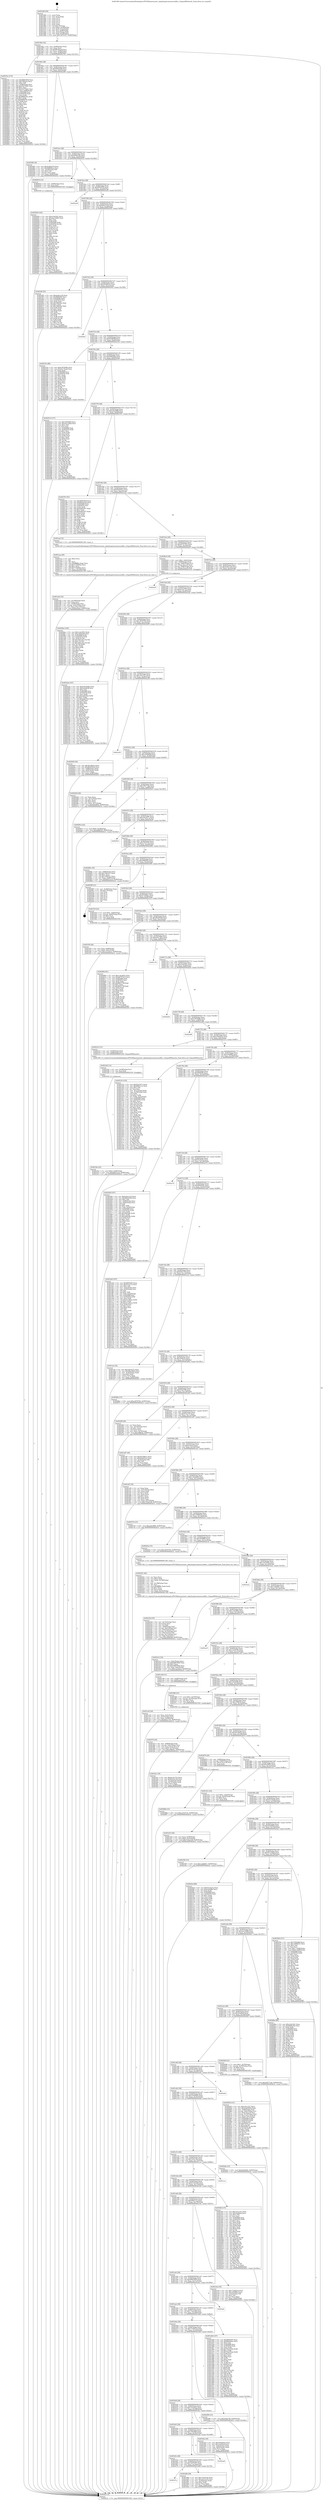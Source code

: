 digraph "0x401460" {
  label = "0x401460 (/mnt/c/Users/mathe/Desktop/tcc/POCII/binaries/extr_labq3map2commoncmdlib.c_ExpandWildcards_Final-ollvm.out::main(0))"
  labelloc = "t"
  node[shape=record]

  Entry [label="",width=0.3,height=0.3,shape=circle,fillcolor=black,style=filled]
  "0x401492" [label="{
     0x401492 [32]\l
     | [instrs]\l
     &nbsp;&nbsp;0x401492 \<+6\>: mov -0x90(%rbp),%eax\l
     &nbsp;&nbsp;0x401498 \<+2\>: mov %eax,%ecx\l
     &nbsp;&nbsp;0x40149a \<+6\>: sub $0x80c9e2e9,%ecx\l
     &nbsp;&nbsp;0x4014a0 \<+6\>: mov %eax,-0x94(%rbp)\l
     &nbsp;&nbsp;0x4014a6 \<+6\>: mov %ecx,-0x98(%rbp)\l
     &nbsp;&nbsp;0x4014ac \<+6\>: je 00000000004027bc \<main+0x135c\>\l
  }"]
  "0x4027bc" [label="{
     0x4027bc [174]\l
     | [instrs]\l
     &nbsp;&nbsp;0x4027bc \<+5\>: mov $0x6f663838,%eax\l
     &nbsp;&nbsp;0x4027c1 \<+5\>: mov $0x1f94a2a,%ecx\l
     &nbsp;&nbsp;0x4027c6 \<+2\>: mov $0x1,%dl\l
     &nbsp;&nbsp;0x4027c8 \<+6\>: mov -0x88(%rbp),%esi\l
     &nbsp;&nbsp;0x4027ce \<+6\>: add $0x4327d4d1,%esi\l
     &nbsp;&nbsp;0x4027d4 \<+3\>: add $0x1,%esi\l
     &nbsp;&nbsp;0x4027d7 \<+6\>: sub $0x4327d4d1,%esi\l
     &nbsp;&nbsp;0x4027dd \<+6\>: mov %esi,-0x88(%rbp)\l
     &nbsp;&nbsp;0x4027e3 \<+7\>: mov 0x405068,%esi\l
     &nbsp;&nbsp;0x4027ea \<+7\>: mov 0x405054,%edi\l
     &nbsp;&nbsp;0x4027f1 \<+3\>: mov %esi,%r8d\l
     &nbsp;&nbsp;0x4027f4 \<+7\>: add $0x9f984781,%r8d\l
     &nbsp;&nbsp;0x4027fb \<+4\>: sub $0x1,%r8d\l
     &nbsp;&nbsp;0x4027ff \<+7\>: sub $0x9f984781,%r8d\l
     &nbsp;&nbsp;0x402806 \<+4\>: imul %r8d,%esi\l
     &nbsp;&nbsp;0x40280a \<+3\>: and $0x1,%esi\l
     &nbsp;&nbsp;0x40280d \<+3\>: cmp $0x0,%esi\l
     &nbsp;&nbsp;0x402810 \<+4\>: sete %r9b\l
     &nbsp;&nbsp;0x402814 \<+3\>: cmp $0xa,%edi\l
     &nbsp;&nbsp;0x402817 \<+4\>: setl %r10b\l
     &nbsp;&nbsp;0x40281b \<+3\>: mov %r9b,%r11b\l
     &nbsp;&nbsp;0x40281e \<+4\>: xor $0xff,%r11b\l
     &nbsp;&nbsp;0x402822 \<+3\>: mov %r10b,%bl\l
     &nbsp;&nbsp;0x402825 \<+3\>: xor $0xff,%bl\l
     &nbsp;&nbsp;0x402828 \<+3\>: xor $0x0,%dl\l
     &nbsp;&nbsp;0x40282b \<+3\>: mov %r11b,%r14b\l
     &nbsp;&nbsp;0x40282e \<+4\>: and $0x0,%r14b\l
     &nbsp;&nbsp;0x402832 \<+3\>: and %dl,%r9b\l
     &nbsp;&nbsp;0x402835 \<+3\>: mov %bl,%r15b\l
     &nbsp;&nbsp;0x402838 \<+4\>: and $0x0,%r15b\l
     &nbsp;&nbsp;0x40283c \<+3\>: and %dl,%r10b\l
     &nbsp;&nbsp;0x40283f \<+3\>: or %r9b,%r14b\l
     &nbsp;&nbsp;0x402842 \<+3\>: or %r10b,%r15b\l
     &nbsp;&nbsp;0x402845 \<+3\>: xor %r15b,%r14b\l
     &nbsp;&nbsp;0x402848 \<+3\>: or %bl,%r11b\l
     &nbsp;&nbsp;0x40284b \<+4\>: xor $0xff,%r11b\l
     &nbsp;&nbsp;0x40284f \<+3\>: or $0x0,%dl\l
     &nbsp;&nbsp;0x402852 \<+3\>: and %dl,%r11b\l
     &nbsp;&nbsp;0x402855 \<+3\>: or %r11b,%r14b\l
     &nbsp;&nbsp;0x402858 \<+4\>: test $0x1,%r14b\l
     &nbsp;&nbsp;0x40285c \<+3\>: cmovne %ecx,%eax\l
     &nbsp;&nbsp;0x40285f \<+6\>: mov %eax,-0x90(%rbp)\l
     &nbsp;&nbsp;0x402865 \<+5\>: jmp 0000000000402b3c \<main+0x16dc\>\l
  }"]
  "0x4014b2" [label="{
     0x4014b2 [28]\l
     | [instrs]\l
     &nbsp;&nbsp;0x4014b2 \<+5\>: jmp 00000000004014b7 \<main+0x57\>\l
     &nbsp;&nbsp;0x4014b7 \<+6\>: mov -0x94(%rbp),%eax\l
     &nbsp;&nbsp;0x4014bd \<+5\>: sub $0x84fc63d4,%eax\l
     &nbsp;&nbsp;0x4014c2 \<+6\>: mov %eax,-0x9c(%rbp)\l
     &nbsp;&nbsp;0x4014c8 \<+6\>: je 00000000004024f6 \<main+0x1096\>\l
  }"]
  Exit [label="",width=0.3,height=0.3,shape=circle,fillcolor=black,style=filled,peripheries=2]
  "0x4024f6" [label="{
     0x4024f6 [30]\l
     | [instrs]\l
     &nbsp;&nbsp;0x4024f6 \<+5\>: mov $0x4a58a579,%eax\l
     &nbsp;&nbsp;0x4024fb \<+5\>: mov $0x9df844be,%ecx\l
     &nbsp;&nbsp;0x402500 \<+3\>: mov -0x29(%rbp),%dl\l
     &nbsp;&nbsp;0x402503 \<+3\>: test $0x1,%dl\l
     &nbsp;&nbsp;0x402506 \<+3\>: cmovne %ecx,%eax\l
     &nbsp;&nbsp;0x402509 \<+6\>: mov %eax,-0x90(%rbp)\l
     &nbsp;&nbsp;0x40250f \<+5\>: jmp 0000000000402b3c \<main+0x16dc\>\l
  }"]
  "0x4014ce" [label="{
     0x4014ce [28]\l
     | [instrs]\l
     &nbsp;&nbsp;0x4014ce \<+5\>: jmp 00000000004014d3 \<main+0x73\>\l
     &nbsp;&nbsp;0x4014d3 \<+6\>: mov -0x94(%rbp),%eax\l
     &nbsp;&nbsp;0x4014d9 \<+5\>: sub $0x890bcf4e,%eax\l
     &nbsp;&nbsp;0x4014de \<+6\>: mov %eax,-0xa0(%rbp)\l
     &nbsp;&nbsp;0x4014e4 \<+6\>: je 0000000000402914 \<main+0x14b4\>\l
  }"]
  "0x402920" [label="{
     0x402920 [145]\l
     | [instrs]\l
     &nbsp;&nbsp;0x402920 \<+5\>: mov $0xe1bd1fd1,%ecx\l
     &nbsp;&nbsp;0x402925 \<+5\>: mov $0x4aa33d84,%edx\l
     &nbsp;&nbsp;0x40292a \<+3\>: mov $0x1,%sil\l
     &nbsp;&nbsp;0x40292d \<+3\>: xor %r8d,%r8d\l
     &nbsp;&nbsp;0x402930 \<+8\>: mov 0x405068,%r9d\l
     &nbsp;&nbsp;0x402938 \<+8\>: mov 0x405054,%r10d\l
     &nbsp;&nbsp;0x402940 \<+4\>: sub $0x1,%r8d\l
     &nbsp;&nbsp;0x402944 \<+3\>: mov %r9d,%r11d\l
     &nbsp;&nbsp;0x402947 \<+3\>: add %r8d,%r11d\l
     &nbsp;&nbsp;0x40294a \<+4\>: imul %r11d,%r9d\l
     &nbsp;&nbsp;0x40294e \<+4\>: and $0x1,%r9d\l
     &nbsp;&nbsp;0x402952 \<+4\>: cmp $0x0,%r9d\l
     &nbsp;&nbsp;0x402956 \<+3\>: sete %bl\l
     &nbsp;&nbsp;0x402959 \<+4\>: cmp $0xa,%r10d\l
     &nbsp;&nbsp;0x40295d \<+4\>: setl %r14b\l
     &nbsp;&nbsp;0x402961 \<+3\>: mov %bl,%r15b\l
     &nbsp;&nbsp;0x402964 \<+4\>: xor $0xff,%r15b\l
     &nbsp;&nbsp;0x402968 \<+3\>: mov %r14b,%r12b\l
     &nbsp;&nbsp;0x40296b \<+4\>: xor $0xff,%r12b\l
     &nbsp;&nbsp;0x40296f \<+4\>: xor $0x1,%sil\l
     &nbsp;&nbsp;0x402973 \<+3\>: mov %r15b,%r13b\l
     &nbsp;&nbsp;0x402976 \<+4\>: and $0xff,%r13b\l
     &nbsp;&nbsp;0x40297a \<+3\>: and %sil,%bl\l
     &nbsp;&nbsp;0x40297d \<+3\>: mov %r12b,%al\l
     &nbsp;&nbsp;0x402980 \<+2\>: and $0xff,%al\l
     &nbsp;&nbsp;0x402982 \<+3\>: and %sil,%r14b\l
     &nbsp;&nbsp;0x402985 \<+3\>: or %bl,%r13b\l
     &nbsp;&nbsp;0x402988 \<+3\>: or %r14b,%al\l
     &nbsp;&nbsp;0x40298b \<+3\>: xor %al,%r13b\l
     &nbsp;&nbsp;0x40298e \<+3\>: or %r12b,%r15b\l
     &nbsp;&nbsp;0x402991 \<+4\>: xor $0xff,%r15b\l
     &nbsp;&nbsp;0x402995 \<+4\>: or $0x1,%sil\l
     &nbsp;&nbsp;0x402999 \<+3\>: and %sil,%r15b\l
     &nbsp;&nbsp;0x40299c \<+3\>: or %r15b,%r13b\l
     &nbsp;&nbsp;0x40299f \<+4\>: test $0x1,%r13b\l
     &nbsp;&nbsp;0x4029a3 \<+3\>: cmovne %edx,%ecx\l
     &nbsp;&nbsp;0x4029a6 \<+6\>: mov %ecx,-0x90(%rbp)\l
     &nbsp;&nbsp;0x4029ac \<+5\>: jmp 0000000000402b3c \<main+0x16dc\>\l
  }"]
  "0x402914" [label="{
     0x402914 [12]\l
     | [instrs]\l
     &nbsp;&nbsp;0x402914 \<+4\>: mov -0x68(%rbp),%rax\l
     &nbsp;&nbsp;0x402918 \<+3\>: mov %rax,%rdi\l
     &nbsp;&nbsp;0x40291b \<+5\>: call 0000000000401030 \<free@plt\>\l
     | [calls]\l
     &nbsp;&nbsp;0x401030 \{1\} (unknown)\l
  }"]
  "0x4014ea" [label="{
     0x4014ea [28]\l
     | [instrs]\l
     &nbsp;&nbsp;0x4014ea \<+5\>: jmp 00000000004014ef \<main+0x8f\>\l
     &nbsp;&nbsp;0x4014ef \<+6\>: mov -0x94(%rbp),%eax\l
     &nbsp;&nbsp;0x4014f5 \<+5\>: sub $0x89f305f5,%eax\l
     &nbsp;&nbsp;0x4014fa \<+6\>: mov %eax,-0xa4(%rbp)\l
     &nbsp;&nbsp;0x401500 \<+6\>: je 0000000000402a29 \<main+0x15c9\>\l
  }"]
  "0x40288d" [label="{
     0x40288d [15]\l
     | [instrs]\l
     &nbsp;&nbsp;0x40288d \<+10\>: movl $0xce53371b,-0x90(%rbp)\l
     &nbsp;&nbsp;0x402897 \<+5\>: jmp 0000000000402b3c \<main+0x16dc\>\l
  }"]
  "0x402a29" [label="{
     0x402a29\l
  }", style=dashed]
  "0x401506" [label="{
     0x401506 [28]\l
     | [instrs]\l
     &nbsp;&nbsp;0x401506 \<+5\>: jmp 000000000040150b \<main+0xab\>\l
     &nbsp;&nbsp;0x40150b \<+6\>: mov -0x94(%rbp),%eax\l
     &nbsp;&nbsp;0x401511 \<+5\>: sub $0x8d431ecd,%eax\l
     &nbsp;&nbsp;0x401516 \<+6\>: mov %eax,-0xa8(%rbp)\l
     &nbsp;&nbsp;0x40151c \<+6\>: je 00000000004023f4 \<main+0xf94\>\l
  }"]
  "0x4026ee" [label="{
     0x4026ee [100]\l
     | [instrs]\l
     &nbsp;&nbsp;0x4026ee \<+5\>: mov $0x1c4a3653,%edx\l
     &nbsp;&nbsp;0x4026f3 \<+5\>: mov $0x1362eb95,%esi\l
     &nbsp;&nbsp;0x4026f8 \<+8\>: mov 0x405068,%r8d\l
     &nbsp;&nbsp;0x402700 \<+8\>: mov 0x405054,%r9d\l
     &nbsp;&nbsp;0x402708 \<+3\>: mov %r8d,%r10d\l
     &nbsp;&nbsp;0x40270b \<+7\>: add $0x3d4cc6c2,%r10d\l
     &nbsp;&nbsp;0x402712 \<+4\>: sub $0x1,%r10d\l
     &nbsp;&nbsp;0x402716 \<+7\>: sub $0x3d4cc6c2,%r10d\l
     &nbsp;&nbsp;0x40271d \<+4\>: imul %r10d,%r8d\l
     &nbsp;&nbsp;0x402721 \<+4\>: and $0x1,%r8d\l
     &nbsp;&nbsp;0x402725 \<+4\>: cmp $0x0,%r8d\l
     &nbsp;&nbsp;0x402729 \<+4\>: sete %r11b\l
     &nbsp;&nbsp;0x40272d \<+4\>: cmp $0xa,%r9d\l
     &nbsp;&nbsp;0x402731 \<+3\>: setl %bl\l
     &nbsp;&nbsp;0x402734 \<+3\>: mov %r11b,%r14b\l
     &nbsp;&nbsp;0x402737 \<+3\>: and %bl,%r14b\l
     &nbsp;&nbsp;0x40273a \<+3\>: xor %bl,%r11b\l
     &nbsp;&nbsp;0x40273d \<+3\>: or %r11b,%r14b\l
     &nbsp;&nbsp;0x402740 \<+4\>: test $0x1,%r14b\l
     &nbsp;&nbsp;0x402744 \<+3\>: cmovne %esi,%edx\l
     &nbsp;&nbsp;0x402747 \<+6\>: mov %edx,-0x90(%rbp)\l
     &nbsp;&nbsp;0x40274d \<+5\>: jmp 0000000000402b3c \<main+0x16dc\>\l
  }"]
  "0x4023f4" [label="{
     0x4023f4 [91]\l
     | [instrs]\l
     &nbsp;&nbsp;0x4023f4 \<+5\>: mov $0xba9e1a18,%eax\l
     &nbsp;&nbsp;0x4023f9 \<+5\>: mov $0xf0f465f5,%ecx\l
     &nbsp;&nbsp;0x4023fe \<+7\>: mov 0x405068,%edx\l
     &nbsp;&nbsp;0x402405 \<+7\>: mov 0x405054,%esi\l
     &nbsp;&nbsp;0x40240c \<+2\>: mov %edx,%edi\l
     &nbsp;&nbsp;0x40240e \<+6\>: add $0x168e02e,%edi\l
     &nbsp;&nbsp;0x402414 \<+3\>: sub $0x1,%edi\l
     &nbsp;&nbsp;0x402417 \<+6\>: sub $0x168e02e,%edi\l
     &nbsp;&nbsp;0x40241d \<+3\>: imul %edi,%edx\l
     &nbsp;&nbsp;0x402420 \<+3\>: and $0x1,%edx\l
     &nbsp;&nbsp;0x402423 \<+3\>: cmp $0x0,%edx\l
     &nbsp;&nbsp;0x402426 \<+4\>: sete %r8b\l
     &nbsp;&nbsp;0x40242a \<+3\>: cmp $0xa,%esi\l
     &nbsp;&nbsp;0x40242d \<+4\>: setl %r9b\l
     &nbsp;&nbsp;0x402431 \<+3\>: mov %r8b,%r10b\l
     &nbsp;&nbsp;0x402434 \<+3\>: and %r9b,%r10b\l
     &nbsp;&nbsp;0x402437 \<+3\>: xor %r9b,%r8b\l
     &nbsp;&nbsp;0x40243a \<+3\>: or %r8b,%r10b\l
     &nbsp;&nbsp;0x40243d \<+4\>: test $0x1,%r10b\l
     &nbsp;&nbsp;0x402441 \<+3\>: cmovne %ecx,%eax\l
     &nbsp;&nbsp;0x402444 \<+6\>: mov %eax,-0x90(%rbp)\l
     &nbsp;&nbsp;0x40244a \<+5\>: jmp 0000000000402b3c \<main+0x16dc\>\l
  }"]
  "0x401522" [label="{
     0x401522 [28]\l
     | [instrs]\l
     &nbsp;&nbsp;0x401522 \<+5\>: jmp 0000000000401527 \<main+0xc7\>\l
     &nbsp;&nbsp;0x401527 \<+6\>: mov -0x94(%rbp),%eax\l
     &nbsp;&nbsp;0x40152d \<+5\>: sub $0x99246b10,%eax\l
     &nbsp;&nbsp;0x401532 \<+6\>: mov %eax,-0xac(%rbp)\l
     &nbsp;&nbsp;0x401538 \<+6\>: je 00000000004029cf \<main+0x156f\>\l
  }"]
  "0x4023de" [label="{
     0x4023de [22]\l
     | [instrs]\l
     &nbsp;&nbsp;0x4023de \<+7\>: movl $0x0,-0x80(%rbp)\l
     &nbsp;&nbsp;0x4023e5 \<+10\>: movl $0x8d431ecd,-0x90(%rbp)\l
     &nbsp;&nbsp;0x4023ef \<+5\>: jmp 0000000000402b3c \<main+0x16dc\>\l
  }"]
  "0x4029cf" [label="{
     0x4029cf\l
  }", style=dashed]
  "0x40153e" [label="{
     0x40153e [28]\l
     | [instrs]\l
     &nbsp;&nbsp;0x40153e \<+5\>: jmp 0000000000401543 \<main+0xe3\>\l
     &nbsp;&nbsp;0x401543 \<+6\>: mov -0x94(%rbp),%eax\l
     &nbsp;&nbsp;0x401549 \<+5\>: sub $0x9a5883ff,%eax\l
     &nbsp;&nbsp;0x40154e \<+6\>: mov %eax,-0xb0(%rbp)\l
     &nbsp;&nbsp;0x401554 \<+6\>: je 000000000040233e \<main+0xede\>\l
  }"]
  "0x4023d2" [label="{
     0x4023d2 [12]\l
     | [instrs]\l
     &nbsp;&nbsp;0x4023d2 \<+4\>: mov -0x58(%rbp),%rsi\l
     &nbsp;&nbsp;0x4023d6 \<+3\>: mov %rsi,%rdi\l
     &nbsp;&nbsp;0x4023d9 \<+5\>: call 0000000000401030 \<free@plt\>\l
     | [calls]\l
     &nbsp;&nbsp;0x401030 \{1\} (unknown)\l
  }"]
  "0x40233e" [label="{
     0x40233e [86]\l
     | [instrs]\l
     &nbsp;&nbsp;0x40233e \<+5\>: mov $0xe397409b,%eax\l
     &nbsp;&nbsp;0x402343 \<+5\>: mov $0x42c74edd,%ecx\l
     &nbsp;&nbsp;0x402348 \<+2\>: xor %edx,%edx\l
     &nbsp;&nbsp;0x40234a \<+7\>: mov 0x405068,%esi\l
     &nbsp;&nbsp;0x402351 \<+7\>: mov 0x405054,%edi\l
     &nbsp;&nbsp;0x402358 \<+3\>: sub $0x1,%edx\l
     &nbsp;&nbsp;0x40235b \<+3\>: mov %esi,%r8d\l
     &nbsp;&nbsp;0x40235e \<+3\>: add %edx,%r8d\l
     &nbsp;&nbsp;0x402361 \<+4\>: imul %r8d,%esi\l
     &nbsp;&nbsp;0x402365 \<+3\>: and $0x1,%esi\l
     &nbsp;&nbsp;0x402368 \<+3\>: cmp $0x0,%esi\l
     &nbsp;&nbsp;0x40236b \<+4\>: sete %r9b\l
     &nbsp;&nbsp;0x40236f \<+3\>: cmp $0xa,%edi\l
     &nbsp;&nbsp;0x402372 \<+4\>: setl %r10b\l
     &nbsp;&nbsp;0x402376 \<+3\>: mov %r9b,%r11b\l
     &nbsp;&nbsp;0x402379 \<+3\>: and %r10b,%r11b\l
     &nbsp;&nbsp;0x40237c \<+3\>: xor %r10b,%r9b\l
     &nbsp;&nbsp;0x40237f \<+3\>: or %r9b,%r11b\l
     &nbsp;&nbsp;0x402382 \<+4\>: test $0x1,%r11b\l
     &nbsp;&nbsp;0x402386 \<+3\>: cmovne %ecx,%eax\l
     &nbsp;&nbsp;0x402389 \<+6\>: mov %eax,-0x90(%rbp)\l
     &nbsp;&nbsp;0x40238f \<+5\>: jmp 0000000000402b3c \<main+0x16dc\>\l
  }"]
  "0x40155a" [label="{
     0x40155a [28]\l
     | [instrs]\l
     &nbsp;&nbsp;0x40155a \<+5\>: jmp 000000000040155f \<main+0xff\>\l
     &nbsp;&nbsp;0x40155f \<+6\>: mov -0x94(%rbp),%eax\l
     &nbsp;&nbsp;0x401565 \<+5\>: sub $0x9df844be,%eax\l
     &nbsp;&nbsp;0x40156a \<+6\>: mov %eax,-0xb4(%rbp)\l
     &nbsp;&nbsp;0x401570 \<+6\>: je 0000000000402514 \<main+0x10b4\>\l
  }"]
  "0x40222d" [label="{
     0x40222d [55]\l
     | [instrs]\l
     &nbsp;&nbsp;0x40222d \<+6\>: mov -0x19c(%rbp),%ecx\l
     &nbsp;&nbsp;0x402233 \<+3\>: imul %eax,%ecx\l
     &nbsp;&nbsp;0x402236 \<+3\>: mov %cl,%dil\l
     &nbsp;&nbsp;0x402239 \<+4\>: mov -0x68(%rbp),%r8\l
     &nbsp;&nbsp;0x40223d \<+4\>: movslq -0x6c(%rbp),%r9\l
     &nbsp;&nbsp;0x402241 \<+4\>: mov (%r8,%r9,8),%r8\l
     &nbsp;&nbsp;0x402245 \<+4\>: movslq -0x74(%rbp),%r9\l
     &nbsp;&nbsp;0x402249 \<+4\>: mov (%r8,%r9,8),%r8\l
     &nbsp;&nbsp;0x40224d \<+4\>: movslq -0x7c(%rbp),%r9\l
     &nbsp;&nbsp;0x402251 \<+4\>: mov %dil,(%r8,%r9,1)\l
     &nbsp;&nbsp;0x402255 \<+10\>: movl $0xc40964df,-0x90(%rbp)\l
     &nbsp;&nbsp;0x40225f \<+5\>: jmp 0000000000402b3c \<main+0x16dc\>\l
  }"]
  "0x402514" [label="{
     0x402514 [137]\l
     | [instrs]\l
     &nbsp;&nbsp;0x402514 \<+5\>: mov $0x7d5fc8b8,%eax\l
     &nbsp;&nbsp;0x402519 \<+5\>: mov $0x45c12bbd,%ecx\l
     &nbsp;&nbsp;0x40251e \<+2\>: mov $0x1,%dl\l
     &nbsp;&nbsp;0x402520 \<+2\>: xor %esi,%esi\l
     &nbsp;&nbsp;0x402522 \<+7\>: mov 0x405068,%edi\l
     &nbsp;&nbsp;0x402529 \<+8\>: mov 0x405054,%r8d\l
     &nbsp;&nbsp;0x402531 \<+3\>: sub $0x1,%esi\l
     &nbsp;&nbsp;0x402534 \<+3\>: mov %edi,%r9d\l
     &nbsp;&nbsp;0x402537 \<+3\>: add %esi,%r9d\l
     &nbsp;&nbsp;0x40253a \<+4\>: imul %r9d,%edi\l
     &nbsp;&nbsp;0x40253e \<+3\>: and $0x1,%edi\l
     &nbsp;&nbsp;0x402541 \<+3\>: cmp $0x0,%edi\l
     &nbsp;&nbsp;0x402544 \<+4\>: sete %r10b\l
     &nbsp;&nbsp;0x402548 \<+4\>: cmp $0xa,%r8d\l
     &nbsp;&nbsp;0x40254c \<+4\>: setl %r11b\l
     &nbsp;&nbsp;0x402550 \<+3\>: mov %r10b,%bl\l
     &nbsp;&nbsp;0x402553 \<+3\>: xor $0xff,%bl\l
     &nbsp;&nbsp;0x402556 \<+3\>: mov %r11b,%r14b\l
     &nbsp;&nbsp;0x402559 \<+4\>: xor $0xff,%r14b\l
     &nbsp;&nbsp;0x40255d \<+3\>: xor $0x0,%dl\l
     &nbsp;&nbsp;0x402560 \<+3\>: mov %bl,%r15b\l
     &nbsp;&nbsp;0x402563 \<+4\>: and $0x0,%r15b\l
     &nbsp;&nbsp;0x402567 \<+3\>: and %dl,%r10b\l
     &nbsp;&nbsp;0x40256a \<+3\>: mov %r14b,%r12b\l
     &nbsp;&nbsp;0x40256d \<+4\>: and $0x0,%r12b\l
     &nbsp;&nbsp;0x402571 \<+3\>: and %dl,%r11b\l
     &nbsp;&nbsp;0x402574 \<+3\>: or %r10b,%r15b\l
     &nbsp;&nbsp;0x402577 \<+3\>: or %r11b,%r12b\l
     &nbsp;&nbsp;0x40257a \<+3\>: xor %r12b,%r15b\l
     &nbsp;&nbsp;0x40257d \<+3\>: or %r14b,%bl\l
     &nbsp;&nbsp;0x402580 \<+3\>: xor $0xff,%bl\l
     &nbsp;&nbsp;0x402583 \<+3\>: or $0x0,%dl\l
     &nbsp;&nbsp;0x402586 \<+2\>: and %dl,%bl\l
     &nbsp;&nbsp;0x402588 \<+3\>: or %bl,%r15b\l
     &nbsp;&nbsp;0x40258b \<+4\>: test $0x1,%r15b\l
     &nbsp;&nbsp;0x40258f \<+3\>: cmovne %ecx,%eax\l
     &nbsp;&nbsp;0x402592 \<+6\>: mov %eax,-0x90(%rbp)\l
     &nbsp;&nbsp;0x402598 \<+5\>: jmp 0000000000402b3c \<main+0x16dc\>\l
  }"]
  "0x401576" [label="{
     0x401576 [28]\l
     | [instrs]\l
     &nbsp;&nbsp;0x401576 \<+5\>: jmp 000000000040157b \<main+0x11b\>\l
     &nbsp;&nbsp;0x40157b \<+6\>: mov -0x94(%rbp),%eax\l
     &nbsp;&nbsp;0x401581 \<+5\>: sub $0xaafa3688,%eax\l
     &nbsp;&nbsp;0x401586 \<+6\>: mov %eax,-0xb8(%rbp)\l
     &nbsp;&nbsp;0x40158c \<+6\>: je 0000000000402761 \<main+0x1301\>\l
  }"]
  "0x402201" [label="{
     0x402201 [44]\l
     | [instrs]\l
     &nbsp;&nbsp;0x402201 \<+2\>: xor %ecx,%ecx\l
     &nbsp;&nbsp;0x402203 \<+5\>: mov $0x2,%edx\l
     &nbsp;&nbsp;0x402208 \<+6\>: mov %edx,-0x198(%rbp)\l
     &nbsp;&nbsp;0x40220e \<+1\>: cltd\l
     &nbsp;&nbsp;0x40220f \<+6\>: mov -0x198(%rbp),%esi\l
     &nbsp;&nbsp;0x402215 \<+2\>: idiv %esi\l
     &nbsp;&nbsp;0x402217 \<+6\>: imul $0xfffffffe,%edx,%edx\l
     &nbsp;&nbsp;0x40221d \<+3\>: sub $0x1,%ecx\l
     &nbsp;&nbsp;0x402220 \<+2\>: sub %ecx,%edx\l
     &nbsp;&nbsp;0x402222 \<+6\>: mov %edx,-0x19c(%rbp)\l
     &nbsp;&nbsp;0x402228 \<+5\>: call 0000000000401160 \<next_i\>\l
     | [calls]\l
     &nbsp;&nbsp;0x401160 \{1\} (/mnt/c/Users/mathe/Desktop/tcc/POCII/binaries/extr_labq3map2commoncmdlib.c_ExpandWildcards_Final-ollvm.out::next_i)\l
  }"]
  "0x402761" [label="{
     0x402761 [91]\l
     | [instrs]\l
     &nbsp;&nbsp;0x402761 \<+5\>: mov $0x6f663838,%eax\l
     &nbsp;&nbsp;0x402766 \<+5\>: mov $0x80c9e2e9,%ecx\l
     &nbsp;&nbsp;0x40276b \<+7\>: mov 0x405068,%edx\l
     &nbsp;&nbsp;0x402772 \<+7\>: mov 0x405054,%esi\l
     &nbsp;&nbsp;0x402779 \<+2\>: mov %edx,%edi\l
     &nbsp;&nbsp;0x40277b \<+6\>: add $0x9a84c657,%edi\l
     &nbsp;&nbsp;0x402781 \<+3\>: sub $0x1,%edi\l
     &nbsp;&nbsp;0x402784 \<+6\>: sub $0x9a84c657,%edi\l
     &nbsp;&nbsp;0x40278a \<+3\>: imul %edi,%edx\l
     &nbsp;&nbsp;0x40278d \<+3\>: and $0x1,%edx\l
     &nbsp;&nbsp;0x402790 \<+3\>: cmp $0x0,%edx\l
     &nbsp;&nbsp;0x402793 \<+4\>: sete %r8b\l
     &nbsp;&nbsp;0x402797 \<+3\>: cmp $0xa,%esi\l
     &nbsp;&nbsp;0x40279a \<+4\>: setl %r9b\l
     &nbsp;&nbsp;0x40279e \<+3\>: mov %r8b,%r10b\l
     &nbsp;&nbsp;0x4027a1 \<+3\>: and %r9b,%r10b\l
     &nbsp;&nbsp;0x4027a4 \<+3\>: xor %r9b,%r8b\l
     &nbsp;&nbsp;0x4027a7 \<+3\>: or %r8b,%r10b\l
     &nbsp;&nbsp;0x4027aa \<+4\>: test $0x1,%r10b\l
     &nbsp;&nbsp;0x4027ae \<+3\>: cmovne %ecx,%eax\l
     &nbsp;&nbsp;0x4027b1 \<+6\>: mov %eax,-0x90(%rbp)\l
     &nbsp;&nbsp;0x4027b7 \<+5\>: jmp 0000000000402b3c \<main+0x16dc\>\l
  }"]
  "0x401592" [label="{
     0x401592 [28]\l
     | [instrs]\l
     &nbsp;&nbsp;0x401592 \<+5\>: jmp 0000000000401597 \<main+0x137\>\l
     &nbsp;&nbsp;0x401597 \<+6\>: mov -0x94(%rbp),%eax\l
     &nbsp;&nbsp;0x40159d \<+5\>: sub $0xb562b5a3,%eax\l
     &nbsp;&nbsp;0x4015a2 \<+6\>: mov %eax,-0xbc(%rbp)\l
     &nbsp;&nbsp;0x4015a8 \<+6\>: je 0000000000401ea5 \<main+0xa45\>\l
  }"]
  "0x40205f" [label="{
     0x40205f [127]\l
     | [instrs]\l
     &nbsp;&nbsp;0x40205f \<+5\>: mov $0xc35cc327,%ecx\l
     &nbsp;&nbsp;0x402064 \<+5\>: mov $0x55a0d40d,%edx\l
     &nbsp;&nbsp;0x402069 \<+4\>: mov -0x68(%rbp),%rdi\l
     &nbsp;&nbsp;0x40206d \<+4\>: movslq -0x6c(%rbp),%rsi\l
     &nbsp;&nbsp;0x402071 \<+4\>: mov (%rdi,%rsi,8),%rsi\l
     &nbsp;&nbsp;0x402075 \<+4\>: movslq -0x74(%rbp),%rdi\l
     &nbsp;&nbsp;0x402079 \<+4\>: mov %rax,(%rsi,%rdi,8)\l
     &nbsp;&nbsp;0x40207d \<+7\>: movl $0x0,-0x7c(%rbp)\l
     &nbsp;&nbsp;0x402084 \<+8\>: mov 0x405068,%r8d\l
     &nbsp;&nbsp;0x40208c \<+8\>: mov 0x405054,%r9d\l
     &nbsp;&nbsp;0x402094 \<+3\>: mov %r8d,%r10d\l
     &nbsp;&nbsp;0x402097 \<+7\>: add $0x65f5b71e,%r10d\l
     &nbsp;&nbsp;0x40209e \<+4\>: sub $0x1,%r10d\l
     &nbsp;&nbsp;0x4020a2 \<+7\>: sub $0x65f5b71e,%r10d\l
     &nbsp;&nbsp;0x4020a9 \<+4\>: imul %r10d,%r8d\l
     &nbsp;&nbsp;0x4020ad \<+4\>: and $0x1,%r8d\l
     &nbsp;&nbsp;0x4020b1 \<+4\>: cmp $0x0,%r8d\l
     &nbsp;&nbsp;0x4020b5 \<+4\>: sete %r11b\l
     &nbsp;&nbsp;0x4020b9 \<+4\>: cmp $0xa,%r9d\l
     &nbsp;&nbsp;0x4020bd \<+3\>: setl %bl\l
     &nbsp;&nbsp;0x4020c0 \<+3\>: mov %r11b,%r14b\l
     &nbsp;&nbsp;0x4020c3 \<+3\>: and %bl,%r14b\l
     &nbsp;&nbsp;0x4020c6 \<+3\>: xor %bl,%r11b\l
     &nbsp;&nbsp;0x4020c9 \<+3\>: or %r11b,%r14b\l
     &nbsp;&nbsp;0x4020cc \<+4\>: test $0x1,%r14b\l
     &nbsp;&nbsp;0x4020d0 \<+3\>: cmovne %edx,%ecx\l
     &nbsp;&nbsp;0x4020d3 \<+6\>: mov %ecx,-0x90(%rbp)\l
     &nbsp;&nbsp;0x4020d9 \<+5\>: jmp 0000000000402b3c \<main+0x16dc\>\l
  }"]
  "0x401ea5" [label="{
     0x401ea5 [5]\l
     | [instrs]\l
     &nbsp;&nbsp;0x401ea5 \<+5\>: call 0000000000401160 \<next_i\>\l
     | [calls]\l
     &nbsp;&nbsp;0x401160 \{1\} (/mnt/c/Users/mathe/Desktop/tcc/POCII/binaries/extr_labq3map2commoncmdlib.c_ExpandWildcards_Final-ollvm.out::next_i)\l
  }"]
  "0x4015ae" [label="{
     0x4015ae [28]\l
     | [instrs]\l
     &nbsp;&nbsp;0x4015ae \<+5\>: jmp 00000000004015b3 \<main+0x153\>\l
     &nbsp;&nbsp;0x4015b3 \<+6\>: mov -0x94(%rbp),%eax\l
     &nbsp;&nbsp;0x4015b9 \<+5\>: sub $0xb6797410,%eax\l
     &nbsp;&nbsp;0x4015be \<+6\>: mov %eax,-0xc0(%rbp)\l
     &nbsp;&nbsp;0x4015c4 \<+6\>: je 00000000004026c8 \<main+0x1268\>\l
  }"]
  "0x401f7f" [label="{
     0x401f7f [34]\l
     | [instrs]\l
     &nbsp;&nbsp;0x401f7f \<+4\>: mov -0x68(%rbp),%rdi\l
     &nbsp;&nbsp;0x401f83 \<+4\>: movslq -0x6c(%rbp),%rcx\l
     &nbsp;&nbsp;0x401f87 \<+4\>: mov %rax,(%rdi,%rcx,8)\l
     &nbsp;&nbsp;0x401f8b \<+7\>: movl $0x0,-0x74(%rbp)\l
     &nbsp;&nbsp;0x401f92 \<+10\>: movl $0x1f9ffc9a,-0x90(%rbp)\l
     &nbsp;&nbsp;0x401f9c \<+5\>: jmp 0000000000402b3c \<main+0x16dc\>\l
  }"]
  "0x4026c8" [label="{
     0x4026c8 [38]\l
     | [instrs]\l
     &nbsp;&nbsp;0x4026c8 \<+10\>: movl $0x1,-0x8c(%rbp)\l
     &nbsp;&nbsp;0x4026d2 \<+4\>: mov -0x68(%rbp),%rax\l
     &nbsp;&nbsp;0x4026d6 \<+4\>: movslq -0x80(%rbp),%rcx\l
     &nbsp;&nbsp;0x4026da \<+4\>: mov (%rax,%rcx,8),%rax\l
     &nbsp;&nbsp;0x4026de \<+7\>: movslq -0x88(%rbp),%rcx\l
     &nbsp;&nbsp;0x4026e5 \<+4\>: mov (%rax,%rcx,8),%rdi\l
     &nbsp;&nbsp;0x4026e9 \<+5\>: call 0000000000401030 \<free@plt\>\l
     | [calls]\l
     &nbsp;&nbsp;0x401030 \{1\} (unknown)\l
  }"]
  "0x4015ca" [label="{
     0x4015ca [28]\l
     | [instrs]\l
     &nbsp;&nbsp;0x4015ca \<+5\>: jmp 00000000004015cf \<main+0x16f\>\l
     &nbsp;&nbsp;0x4015cf \<+6\>: mov -0x94(%rbp),%eax\l
     &nbsp;&nbsp;0x4015d5 \<+5\>: sub $0xba9e1a18,%eax\l
     &nbsp;&nbsp;0x4015da \<+6\>: mov %eax,-0xc4(%rbp)\l
     &nbsp;&nbsp;0x4015e0 \<+6\>: je 0000000000402a97 \<main+0x1637\>\l
  }"]
  "0x401f30" [label="{
     0x401f30 [26]\l
     | [instrs]\l
     &nbsp;&nbsp;0x401f30 \<+4\>: mov %rax,-0x68(%rbp)\l
     &nbsp;&nbsp;0x401f34 \<+7\>: movl $0x0,-0x6c(%rbp)\l
     &nbsp;&nbsp;0x401f3b \<+10\>: movl $0x7a23a0c2,-0x90(%rbp)\l
     &nbsp;&nbsp;0x401f45 \<+5\>: jmp 0000000000402b3c \<main+0x16dc\>\l
  }"]
  "0x402a97" [label="{
     0x402a97\l
  }", style=dashed]
  "0x4015e6" [label="{
     0x4015e6 [28]\l
     | [instrs]\l
     &nbsp;&nbsp;0x4015e6 \<+5\>: jmp 00000000004015eb \<main+0x18b\>\l
     &nbsp;&nbsp;0x4015eb \<+6\>: mov -0x94(%rbp),%eax\l
     &nbsp;&nbsp;0x4015f1 \<+5\>: sub $0xbe1bc733,%eax\l
     &nbsp;&nbsp;0x4015f6 \<+6\>: mov %eax,-0xc8(%rbp)\l
     &nbsp;&nbsp;0x4015fc \<+6\>: je 00000000004022ab \<main+0xe4b\>\l
  }"]
  "0x401ed2" [label="{
     0x401ed2 [35]\l
     | [instrs]\l
     &nbsp;&nbsp;0x401ed2 \<+6\>: mov -0x194(%rbp),%ecx\l
     &nbsp;&nbsp;0x401ed8 \<+3\>: imul %eax,%ecx\l
     &nbsp;&nbsp;0x401edb \<+4\>: mov -0x58(%rbp),%rsi\l
     &nbsp;&nbsp;0x401edf \<+4\>: movslq -0x5c(%rbp),%rdi\l
     &nbsp;&nbsp;0x401ee3 \<+3\>: mov %ecx,(%rsi,%rdi,4)\l
     &nbsp;&nbsp;0x401ee6 \<+10\>: movl $0xfac9aa2,-0x90(%rbp)\l
     &nbsp;&nbsp;0x401ef0 \<+5\>: jmp 0000000000402b3c \<main+0x16dc\>\l
  }"]
  "0x4022ab" [label="{
     0x4022ab [147]\l
     | [instrs]\l
     &nbsp;&nbsp;0x4022ab \<+5\>: mov $0xe397409b,%eax\l
     &nbsp;&nbsp;0x4022b0 \<+5\>: mov $0x9a5883ff,%ecx\l
     &nbsp;&nbsp;0x4022b5 \<+2\>: mov $0x1,%dl\l
     &nbsp;&nbsp;0x4022b7 \<+7\>: mov 0x405068,%esi\l
     &nbsp;&nbsp;0x4022be \<+7\>: mov 0x405054,%edi\l
     &nbsp;&nbsp;0x4022c5 \<+3\>: mov %esi,%r8d\l
     &nbsp;&nbsp;0x4022c8 \<+7\>: add $0xeafd35ee,%r8d\l
     &nbsp;&nbsp;0x4022cf \<+4\>: sub $0x1,%r8d\l
     &nbsp;&nbsp;0x4022d3 \<+7\>: sub $0xeafd35ee,%r8d\l
     &nbsp;&nbsp;0x4022da \<+4\>: imul %r8d,%esi\l
     &nbsp;&nbsp;0x4022de \<+3\>: and $0x1,%esi\l
     &nbsp;&nbsp;0x4022e1 \<+3\>: cmp $0x0,%esi\l
     &nbsp;&nbsp;0x4022e4 \<+4\>: sete %r9b\l
     &nbsp;&nbsp;0x4022e8 \<+3\>: cmp $0xa,%edi\l
     &nbsp;&nbsp;0x4022eb \<+4\>: setl %r10b\l
     &nbsp;&nbsp;0x4022ef \<+3\>: mov %r9b,%r11b\l
     &nbsp;&nbsp;0x4022f2 \<+4\>: xor $0xff,%r11b\l
     &nbsp;&nbsp;0x4022f6 \<+3\>: mov %r10b,%bl\l
     &nbsp;&nbsp;0x4022f9 \<+3\>: xor $0xff,%bl\l
     &nbsp;&nbsp;0x4022fc \<+3\>: xor $0x0,%dl\l
     &nbsp;&nbsp;0x4022ff \<+3\>: mov %r11b,%r14b\l
     &nbsp;&nbsp;0x402302 \<+4\>: and $0x0,%r14b\l
     &nbsp;&nbsp;0x402306 \<+3\>: and %dl,%r9b\l
     &nbsp;&nbsp;0x402309 \<+3\>: mov %bl,%r15b\l
     &nbsp;&nbsp;0x40230c \<+4\>: and $0x0,%r15b\l
     &nbsp;&nbsp;0x402310 \<+3\>: and %dl,%r10b\l
     &nbsp;&nbsp;0x402313 \<+3\>: or %r9b,%r14b\l
     &nbsp;&nbsp;0x402316 \<+3\>: or %r10b,%r15b\l
     &nbsp;&nbsp;0x402319 \<+3\>: xor %r15b,%r14b\l
     &nbsp;&nbsp;0x40231c \<+3\>: or %bl,%r11b\l
     &nbsp;&nbsp;0x40231f \<+4\>: xor $0xff,%r11b\l
     &nbsp;&nbsp;0x402323 \<+3\>: or $0x0,%dl\l
     &nbsp;&nbsp;0x402326 \<+3\>: and %dl,%r11b\l
     &nbsp;&nbsp;0x402329 \<+3\>: or %r11b,%r14b\l
     &nbsp;&nbsp;0x40232c \<+4\>: test $0x1,%r14b\l
     &nbsp;&nbsp;0x402330 \<+3\>: cmovne %ecx,%eax\l
     &nbsp;&nbsp;0x402333 \<+6\>: mov %eax,-0x90(%rbp)\l
     &nbsp;&nbsp;0x402339 \<+5\>: jmp 0000000000402b3c \<main+0x16dc\>\l
  }"]
  "0x401602" [label="{
     0x401602 [28]\l
     | [instrs]\l
     &nbsp;&nbsp;0x401602 \<+5\>: jmp 0000000000401607 \<main+0x1a7\>\l
     &nbsp;&nbsp;0x401607 \<+6\>: mov -0x94(%rbp),%eax\l
     &nbsp;&nbsp;0x40160d \<+5\>: sub $0xc2676762,%eax\l
     &nbsp;&nbsp;0x401612 \<+6\>: mov %eax,-0xcc(%rbp)\l
     &nbsp;&nbsp;0x401618 \<+6\>: je 0000000000402649 \<main+0x11e9\>\l
  }"]
  "0x401eaa" [label="{
     0x401eaa [40]\l
     | [instrs]\l
     &nbsp;&nbsp;0x401eaa \<+5\>: mov $0x2,%ecx\l
     &nbsp;&nbsp;0x401eaf \<+1\>: cltd\l
     &nbsp;&nbsp;0x401eb0 \<+2\>: idiv %ecx\l
     &nbsp;&nbsp;0x401eb2 \<+6\>: imul $0xfffffffe,%edx,%ecx\l
     &nbsp;&nbsp;0x401eb8 \<+6\>: sub $0x715dd04a,%ecx\l
     &nbsp;&nbsp;0x401ebe \<+3\>: add $0x1,%ecx\l
     &nbsp;&nbsp;0x401ec1 \<+6\>: add $0x715dd04a,%ecx\l
     &nbsp;&nbsp;0x401ec7 \<+6\>: mov %ecx,-0x194(%rbp)\l
     &nbsp;&nbsp;0x401ecd \<+5\>: call 0000000000401160 \<next_i\>\l
     | [calls]\l
     &nbsp;&nbsp;0x401160 \{1\} (/mnt/c/Users/mathe/Desktop/tcc/POCII/binaries/extr_labq3map2commoncmdlib.c_ExpandWildcards_Final-ollvm.out::next_i)\l
  }"]
  "0x402649" [label="{
     0x402649 [36]\l
     | [instrs]\l
     &nbsp;&nbsp;0x402649 \<+5\>: mov $0x40c56e63,%eax\l
     &nbsp;&nbsp;0x40264e \<+5\>: mov $0xd83d50a9,%ecx\l
     &nbsp;&nbsp;0x402653 \<+6\>: mov -0x88(%rbp),%edx\l
     &nbsp;&nbsp;0x402659 \<+6\>: cmp -0x84(%rbp),%edx\l
     &nbsp;&nbsp;0x40265f \<+3\>: cmovl %ecx,%eax\l
     &nbsp;&nbsp;0x402662 \<+6\>: mov %eax,-0x90(%rbp)\l
     &nbsp;&nbsp;0x402668 \<+5\>: jmp 0000000000402b3c \<main+0x16dc\>\l
  }"]
  "0x40161e" [label="{
     0x40161e [28]\l
     | [instrs]\l
     &nbsp;&nbsp;0x40161e \<+5\>: jmp 0000000000401623 \<main+0x1c3\>\l
     &nbsp;&nbsp;0x401623 \<+6\>: mov -0x94(%rbp),%eax\l
     &nbsp;&nbsp;0x401629 \<+5\>: sub $0xc35cc327,%eax\l
     &nbsp;&nbsp;0x40162e \<+6\>: mov %eax,-0xd0(%rbp)\l
     &nbsp;&nbsp;0x401634 \<+6\>: je 0000000000402a38 \<main+0x15d8\>\l
  }"]
  "0x401d33" [label="{
     0x401d33 [26]\l
     | [instrs]\l
     &nbsp;&nbsp;0x401d33 \<+4\>: mov %rax,-0x58(%rbp)\l
     &nbsp;&nbsp;0x401d37 \<+7\>: movl $0x0,-0x5c(%rbp)\l
     &nbsp;&nbsp;0x401d3e \<+10\>: movl $0x733ae1b8,-0x90(%rbp)\l
     &nbsp;&nbsp;0x401d48 \<+5\>: jmp 0000000000402b3c \<main+0x16dc\>\l
  }"]
  "0x402a38" [label="{
     0x402a38\l
  }", style=dashed]
  "0x40163a" [label="{
     0x40163a [28]\l
     | [instrs]\l
     &nbsp;&nbsp;0x40163a \<+5\>: jmp 000000000040163f \<main+0x1df\>\l
     &nbsp;&nbsp;0x40163f \<+6\>: mov -0x94(%rbp),%eax\l
     &nbsp;&nbsp;0x401645 \<+5\>: sub $0xc40964df,%eax\l
     &nbsp;&nbsp;0x40164a \<+6\>: mov %eax,-0xd4(%rbp)\l
     &nbsp;&nbsp;0x401650 \<+6\>: je 0000000000402264 \<main+0xe04\>\l
  }"]
  "0x401ce6" [label="{
     0x401ce6 [24]\l
     | [instrs]\l
     &nbsp;&nbsp;0x401ce6 \<+3\>: mov %eax,-0x4c(%rbp)\l
     &nbsp;&nbsp;0x401ce9 \<+3\>: mov -0x4c(%rbp),%eax\l
     &nbsp;&nbsp;0x401cec \<+3\>: mov %eax,-0x30(%rbp)\l
     &nbsp;&nbsp;0x401cef \<+10\>: movl $0xfe621754,-0x90(%rbp)\l
     &nbsp;&nbsp;0x401cf9 \<+5\>: jmp 0000000000402b3c \<main+0x16dc\>\l
  }"]
  "0x402264" [label="{
     0x402264 [28]\l
     | [instrs]\l
     &nbsp;&nbsp;0x402264 \<+2\>: xor %eax,%eax\l
     &nbsp;&nbsp;0x402266 \<+3\>: mov -0x7c(%rbp),%ecx\l
     &nbsp;&nbsp;0x402269 \<+3\>: sub $0x1,%eax\l
     &nbsp;&nbsp;0x40226c \<+2\>: sub %eax,%ecx\l
     &nbsp;&nbsp;0x40226e \<+3\>: mov %ecx,-0x7c(%rbp)\l
     &nbsp;&nbsp;0x402271 \<+10\>: movl $0x42fc6602,-0x90(%rbp)\l
     &nbsp;&nbsp;0x40227b \<+5\>: jmp 0000000000402b3c \<main+0x16dc\>\l
  }"]
  "0x401656" [label="{
     0x401656 [28]\l
     | [instrs]\l
     &nbsp;&nbsp;0x401656 \<+5\>: jmp 000000000040165b \<main+0x1fb\>\l
     &nbsp;&nbsp;0x40165b \<+6\>: mov -0x94(%rbp),%eax\l
     &nbsp;&nbsp;0x401661 \<+5\>: sub $0xc90771de,%eax\l
     &nbsp;&nbsp;0x401666 \<+6\>: mov %eax,-0xd8(%rbp)\l
     &nbsp;&nbsp;0x40166c \<+6\>: je 00000000004029e3 \<main+0x1583\>\l
  }"]
  "0x401460" [label="{
     0x401460 [50]\l
     | [instrs]\l
     &nbsp;&nbsp;0x401460 \<+1\>: push %rbp\l
     &nbsp;&nbsp;0x401461 \<+3\>: mov %rsp,%rbp\l
     &nbsp;&nbsp;0x401464 \<+2\>: push %r15\l
     &nbsp;&nbsp;0x401466 \<+2\>: push %r14\l
     &nbsp;&nbsp;0x401468 \<+2\>: push %r13\l
     &nbsp;&nbsp;0x40146a \<+2\>: push %r12\l
     &nbsp;&nbsp;0x40146c \<+1\>: push %rbx\l
     &nbsp;&nbsp;0x40146d \<+7\>: sub $0x178,%rsp\l
     &nbsp;&nbsp;0x401474 \<+7\>: movl $0x0,-0x38(%rbp)\l
     &nbsp;&nbsp;0x40147b \<+3\>: mov %edi,-0x3c(%rbp)\l
     &nbsp;&nbsp;0x40147e \<+4\>: mov %rsi,-0x48(%rbp)\l
     &nbsp;&nbsp;0x401482 \<+3\>: mov -0x3c(%rbp),%edi\l
     &nbsp;&nbsp;0x401485 \<+3\>: mov %edi,-0x34(%rbp)\l
     &nbsp;&nbsp;0x401488 \<+10\>: movl $0x7e874197,-0x90(%rbp)\l
  }"]
  "0x4029e3" [label="{
     0x4029e3 [22]\l
     | [instrs]\l
     &nbsp;&nbsp;0x4029e3 \<+7\>: movl $0x0,-0x38(%rbp)\l
     &nbsp;&nbsp;0x4029ea \<+10\>: movl $0xd4f8d5f5,-0x90(%rbp)\l
     &nbsp;&nbsp;0x4029f4 \<+5\>: jmp 0000000000402b3c \<main+0x16dc\>\l
  }"]
  "0x401672" [label="{
     0x401672 [28]\l
     | [instrs]\l
     &nbsp;&nbsp;0x401672 \<+5\>: jmp 0000000000401677 \<main+0x217\>\l
     &nbsp;&nbsp;0x401677 \<+6\>: mov -0x94(%rbp),%eax\l
     &nbsp;&nbsp;0x40167d \<+5\>: sub $0xcbdc4271,%eax\l
     &nbsp;&nbsp;0x401682 \<+6\>: mov %eax,-0xdc(%rbp)\l
     &nbsp;&nbsp;0x401688 \<+6\>: je 00000000004029c0 \<main+0x1560\>\l
  }"]
  "0x402b3c" [label="{
     0x402b3c [5]\l
     | [instrs]\l
     &nbsp;&nbsp;0x402b3c \<+5\>: jmp 0000000000401492 \<main+0x32\>\l
  }"]
  "0x4029c0" [label="{
     0x4029c0\l
  }", style=dashed]
  "0x40168e" [label="{
     0x40168e [28]\l
     | [instrs]\l
     &nbsp;&nbsp;0x40168e \<+5\>: jmp 0000000000401693 \<main+0x233\>\l
     &nbsp;&nbsp;0x401693 \<+6\>: mov -0x94(%rbp),%eax\l
     &nbsp;&nbsp;0x401699 \<+5\>: sub $0xce53371b,%eax\l
     &nbsp;&nbsp;0x40169e \<+6\>: mov %eax,-0xe0(%rbp)\l
     &nbsp;&nbsp;0x4016a4 \<+6\>: je 000000000040289c \<main+0x143c\>\l
  }"]
  "0x401b7a" [label="{
     0x401b7a\l
  }", style=dashed]
  "0x40289c" [label="{
     0x40289c [34]\l
     | [instrs]\l
     &nbsp;&nbsp;0x40289c \<+3\>: mov -0x80(%rbp),%eax\l
     &nbsp;&nbsp;0x40289f \<+5\>: add $0x159fc4c1,%eax\l
     &nbsp;&nbsp;0x4028a4 \<+3\>: add $0x1,%eax\l
     &nbsp;&nbsp;0x4028a7 \<+5\>: sub $0x159fc4c1,%eax\l
     &nbsp;&nbsp;0x4028ac \<+3\>: mov %eax,-0x80(%rbp)\l
     &nbsp;&nbsp;0x4028af \<+10\>: movl $0x8d431ecd,-0x90(%rbp)\l
     &nbsp;&nbsp;0x4028b9 \<+5\>: jmp 0000000000402b3c \<main+0x16dc\>\l
  }"]
  "0x4016aa" [label="{
     0x4016aa [28]\l
     | [instrs]\l
     &nbsp;&nbsp;0x4016aa \<+5\>: jmp 00000000004016af \<main+0x24f\>\l
     &nbsp;&nbsp;0x4016af \<+6\>: mov -0x94(%rbp),%eax\l
     &nbsp;&nbsp;0x4016b5 \<+5\>: sub $0xd4f8d5f5,%eax\l
     &nbsp;&nbsp;0x4016ba \<+6\>: mov %eax,-0xe4(%rbp)\l
     &nbsp;&nbsp;0x4016c0 \<+6\>: je 00000000004029f9 \<main+0x1599\>\l
  }"]
  "0x401b84" [label="{
     0x401b84 [30]\l
     | [instrs]\l
     &nbsp;&nbsp;0x401b84 \<+5\>: mov $0x1cb5475b,%eax\l
     &nbsp;&nbsp;0x401b89 \<+5\>: mov $0x1ab7b505,%ecx\l
     &nbsp;&nbsp;0x401b8e \<+3\>: mov -0x34(%rbp),%edx\l
     &nbsp;&nbsp;0x401b91 \<+3\>: cmp $0x2,%edx\l
     &nbsp;&nbsp;0x401b94 \<+3\>: cmovne %ecx,%eax\l
     &nbsp;&nbsp;0x401b97 \<+6\>: mov %eax,-0x90(%rbp)\l
     &nbsp;&nbsp;0x401b9d \<+5\>: jmp 0000000000402b3c \<main+0x16dc\>\l
  }"]
  "0x4029f9" [label="{
     0x4029f9 [21]\l
     | [instrs]\l
     &nbsp;&nbsp;0x4029f9 \<+3\>: mov -0x38(%rbp),%eax\l
     &nbsp;&nbsp;0x4029fc \<+7\>: add $0x178,%rsp\l
     &nbsp;&nbsp;0x402a03 \<+1\>: pop %rbx\l
     &nbsp;&nbsp;0x402a04 \<+2\>: pop %r12\l
     &nbsp;&nbsp;0x402a06 \<+2\>: pop %r13\l
     &nbsp;&nbsp;0x402a08 \<+2\>: pop %r14\l
     &nbsp;&nbsp;0x402a0a \<+2\>: pop %r15\l
     &nbsp;&nbsp;0x402a0c \<+1\>: pop %rbp\l
     &nbsp;&nbsp;0x402a0d \<+1\>: ret\l
  }"]
  "0x4016c6" [label="{
     0x4016c6 [28]\l
     | [instrs]\l
     &nbsp;&nbsp;0x4016c6 \<+5\>: jmp 00000000004016cb \<main+0x26b\>\l
     &nbsp;&nbsp;0x4016cb \<+6\>: mov -0x94(%rbp),%eax\l
     &nbsp;&nbsp;0x4016d1 \<+5\>: sub $0xd57b9be1,%eax\l
     &nbsp;&nbsp;0x4016d6 \<+6\>: mov %eax,-0xe8(%rbp)\l
     &nbsp;&nbsp;0x4016dc \<+6\>: je 0000000000401f19 \<main+0xab9\>\l
  }"]
  "0x401b5e" [label="{
     0x401b5e [28]\l
     | [instrs]\l
     &nbsp;&nbsp;0x401b5e \<+5\>: jmp 0000000000401b63 \<main+0x703\>\l
     &nbsp;&nbsp;0x401b63 \<+6\>: mov -0x94(%rbp),%eax\l
     &nbsp;&nbsp;0x401b69 \<+5\>: sub $0x7e874197,%eax\l
     &nbsp;&nbsp;0x401b6e \<+6\>: mov %eax,-0x190(%rbp)\l
     &nbsp;&nbsp;0x401b74 \<+6\>: je 0000000000401b84 \<main+0x724\>\l
  }"]
  "0x401f19" [label="{
     0x401f19 [23]\l
     | [instrs]\l
     &nbsp;&nbsp;0x401f19 \<+7\>: movl $0x1,-0x60(%rbp)\l
     &nbsp;&nbsp;0x401f20 \<+4\>: movslq -0x60(%rbp),%rax\l
     &nbsp;&nbsp;0x401f24 \<+4\>: shl $0x3,%rax\l
     &nbsp;&nbsp;0x401f28 \<+3\>: mov %rax,%rdi\l
     &nbsp;&nbsp;0x401f2b \<+5\>: call 0000000000401050 \<malloc@plt\>\l
     | [calls]\l
     &nbsp;&nbsp;0x401050 \{1\} (unknown)\l
  }"]
  "0x4016e2" [label="{
     0x4016e2 [28]\l
     | [instrs]\l
     &nbsp;&nbsp;0x4016e2 \<+5\>: jmp 00000000004016e7 \<main+0x287\>\l
     &nbsp;&nbsp;0x4016e7 \<+6\>: mov -0x94(%rbp),%eax\l
     &nbsp;&nbsp;0x4016ed \<+5\>: sub $0xd83d50a9,%eax\l
     &nbsp;&nbsp;0x4016f2 \<+6\>: mov %eax,-0xec(%rbp)\l
     &nbsp;&nbsp;0x4016f8 \<+6\>: je 000000000040266d \<main+0x120d\>\l
  }"]
  "0x402aa6" [label="{
     0x402aa6\l
  }", style=dashed]
  "0x40266d" [label="{
     0x40266d [91]\l
     | [instrs]\l
     &nbsp;&nbsp;0x40266d \<+5\>: mov $0x1c4a3653,%eax\l
     &nbsp;&nbsp;0x402672 \<+5\>: mov $0xb6797410,%ecx\l
     &nbsp;&nbsp;0x402677 \<+7\>: mov 0x405068,%edx\l
     &nbsp;&nbsp;0x40267e \<+7\>: mov 0x405054,%esi\l
     &nbsp;&nbsp;0x402685 \<+2\>: mov %edx,%edi\l
     &nbsp;&nbsp;0x402687 \<+6\>: add $0xfb83176f,%edi\l
     &nbsp;&nbsp;0x40268d \<+3\>: sub $0x1,%edi\l
     &nbsp;&nbsp;0x402690 \<+6\>: sub $0xfb83176f,%edi\l
     &nbsp;&nbsp;0x402696 \<+3\>: imul %edi,%edx\l
     &nbsp;&nbsp;0x402699 \<+3\>: and $0x1,%edx\l
     &nbsp;&nbsp;0x40269c \<+3\>: cmp $0x0,%edx\l
     &nbsp;&nbsp;0x40269f \<+4\>: sete %r8b\l
     &nbsp;&nbsp;0x4026a3 \<+3\>: cmp $0xa,%esi\l
     &nbsp;&nbsp;0x4026a6 \<+4\>: setl %r9b\l
     &nbsp;&nbsp;0x4026aa \<+3\>: mov %r8b,%r10b\l
     &nbsp;&nbsp;0x4026ad \<+3\>: and %r9b,%r10b\l
     &nbsp;&nbsp;0x4026b0 \<+3\>: xor %r9b,%r8b\l
     &nbsp;&nbsp;0x4026b3 \<+3\>: or %r8b,%r10b\l
     &nbsp;&nbsp;0x4026b6 \<+4\>: test $0x1,%r10b\l
     &nbsp;&nbsp;0x4026ba \<+3\>: cmovne %ecx,%eax\l
     &nbsp;&nbsp;0x4026bd \<+6\>: mov %eax,-0x90(%rbp)\l
     &nbsp;&nbsp;0x4026c3 \<+5\>: jmp 0000000000402b3c \<main+0x16dc\>\l
  }"]
  "0x4016fe" [label="{
     0x4016fe [28]\l
     | [instrs]\l
     &nbsp;&nbsp;0x4016fe \<+5\>: jmp 0000000000401703 \<main+0x2a3\>\l
     &nbsp;&nbsp;0x401703 \<+6\>: mov -0x94(%rbp),%eax\l
     &nbsp;&nbsp;0x401709 \<+5\>: sub $0xde617823,%eax\l
     &nbsp;&nbsp;0x40170e \<+6\>: mov %eax,-0xf0(%rbp)\l
     &nbsp;&nbsp;0x401714 \<+6\>: je 0000000000401c35 \<main+0x7d5\>\l
  }"]
  "0x401b42" [label="{
     0x401b42 [28]\l
     | [instrs]\l
     &nbsp;&nbsp;0x401b42 \<+5\>: jmp 0000000000401b47 \<main+0x6e7\>\l
     &nbsp;&nbsp;0x401b47 \<+6\>: mov -0x94(%rbp),%eax\l
     &nbsp;&nbsp;0x401b4d \<+5\>: sub $0x7d5fc8b8,%eax\l
     &nbsp;&nbsp;0x401b52 \<+6\>: mov %eax,-0x18c(%rbp)\l
     &nbsp;&nbsp;0x401b58 \<+6\>: je 0000000000402aa6 \<main+0x1646\>\l
  }"]
  "0x401c35" [label="{
     0x401c35\l
  }", style=dashed]
  "0x40171a" [label="{
     0x40171a [28]\l
     | [instrs]\l
     &nbsp;&nbsp;0x40171a \<+5\>: jmp 000000000040171f \<main+0x2bf\>\l
     &nbsp;&nbsp;0x40171f \<+6\>: mov -0x94(%rbp),%eax\l
     &nbsp;&nbsp;0x401725 \<+5\>: sub $0xe1bd1fd1,%eax\l
     &nbsp;&nbsp;0x40172a \<+6\>: mov %eax,-0xf4(%rbp)\l
     &nbsp;&nbsp;0x401730 \<+6\>: je 0000000000402b26 \<main+0x16c6\>\l
  }"]
  "0x401f4a" [label="{
     0x401f4a [30]\l
     | [instrs]\l
     &nbsp;&nbsp;0x401f4a \<+5\>: mov $0xe59eb932,%eax\l
     &nbsp;&nbsp;0x401f4f \<+5\>: mov $0x1efc6d38,%ecx\l
     &nbsp;&nbsp;0x401f54 \<+3\>: mov -0x6c(%rbp),%edx\l
     &nbsp;&nbsp;0x401f57 \<+3\>: cmp -0x60(%rbp),%edx\l
     &nbsp;&nbsp;0x401f5a \<+3\>: cmovl %ecx,%eax\l
     &nbsp;&nbsp;0x401f5d \<+6\>: mov %eax,-0x90(%rbp)\l
     &nbsp;&nbsp;0x401f63 \<+5\>: jmp 0000000000402b3c \<main+0x16dc\>\l
  }"]
  "0x402b26" [label="{
     0x402b26\l
  }", style=dashed]
  "0x401736" [label="{
     0x401736 [28]\l
     | [instrs]\l
     &nbsp;&nbsp;0x401736 \<+5\>: jmp 000000000040173b \<main+0x2db\>\l
     &nbsp;&nbsp;0x40173b \<+6\>: mov -0x94(%rbp),%eax\l
     &nbsp;&nbsp;0x401741 \<+5\>: sub $0xe397409b,%eax\l
     &nbsp;&nbsp;0x401746 \<+6\>: mov %eax,-0xf8(%rbp)\l
     &nbsp;&nbsp;0x40174c \<+6\>: je 0000000000402a88 \<main+0x1628\>\l
  }"]
  "0x401b26" [label="{
     0x401b26 [28]\l
     | [instrs]\l
     &nbsp;&nbsp;0x401b26 \<+5\>: jmp 0000000000401b2b \<main+0x6cb\>\l
     &nbsp;&nbsp;0x401b2b \<+6\>: mov -0x94(%rbp),%eax\l
     &nbsp;&nbsp;0x401b31 \<+5\>: sub $0x7a23a0c2,%eax\l
     &nbsp;&nbsp;0x401b36 \<+6\>: mov %eax,-0x188(%rbp)\l
     &nbsp;&nbsp;0x401b3c \<+6\>: je 0000000000401f4a \<main+0xaea\>\l
  }"]
  "0x402a88" [label="{
     0x402a88\l
  }", style=dashed]
  "0x401752" [label="{
     0x401752 [28]\l
     | [instrs]\l
     &nbsp;&nbsp;0x401752 \<+5\>: jmp 0000000000401757 \<main+0x2f7\>\l
     &nbsp;&nbsp;0x401757 \<+6\>: mov -0x94(%rbp),%eax\l
     &nbsp;&nbsp;0x40175d \<+5\>: sub $0xe59eb932,%eax\l
     &nbsp;&nbsp;0x401762 \<+6\>: mov %eax,-0xfc(%rbp)\l
     &nbsp;&nbsp;0x401768 \<+6\>: je 00000000004023c5 \<main+0xf65\>\l
  }"]
  "0x402280" [label="{
     0x402280 [15]\l
     | [instrs]\l
     &nbsp;&nbsp;0x402280 \<+10\>: movl $0x552b758,-0x90(%rbp)\l
     &nbsp;&nbsp;0x40228a \<+5\>: jmp 0000000000402b3c \<main+0x16dc\>\l
  }"]
  "0x4023c5" [label="{
     0x4023c5 [13]\l
     | [instrs]\l
     &nbsp;&nbsp;0x4023c5 \<+4\>: mov -0x58(%rbp),%rdi\l
     &nbsp;&nbsp;0x4023c9 \<+4\>: mov -0x68(%rbp),%rsi\l
     &nbsp;&nbsp;0x4023cd \<+5\>: call 0000000000401240 \<ExpandWildcards\>\l
     | [calls]\l
     &nbsp;&nbsp;0x401240 \{1\} (/mnt/c/Users/mathe/Desktop/tcc/POCII/binaries/extr_labq3map2commoncmdlib.c_ExpandWildcards_Final-ollvm.out::ExpandWildcards)\l
  }"]
  "0x40176e" [label="{
     0x40176e [28]\l
     | [instrs]\l
     &nbsp;&nbsp;0x40176e \<+5\>: jmp 0000000000401773 \<main+0x313\>\l
     &nbsp;&nbsp;0x401773 \<+6\>: mov -0x94(%rbp),%eax\l
     &nbsp;&nbsp;0x401779 \<+5\>: sub $0xe5e68ff2,%eax\l
     &nbsp;&nbsp;0x40177e \<+6\>: mov %eax,-0x100(%rbp)\l
     &nbsp;&nbsp;0x401784 \<+6\>: je 0000000000402143 \<main+0xce3\>\l
  }"]
  "0x401b0a" [label="{
     0x401b0a [28]\l
     | [instrs]\l
     &nbsp;&nbsp;0x401b0a \<+5\>: jmp 0000000000401b0f \<main+0x6af\>\l
     &nbsp;&nbsp;0x401b0f \<+6\>: mov -0x94(%rbp),%eax\l
     &nbsp;&nbsp;0x401b15 \<+5\>: sub $0x73c0657d,%eax\l
     &nbsp;&nbsp;0x401b1a \<+6\>: mov %eax,-0x184(%rbp)\l
     &nbsp;&nbsp;0x401b20 \<+6\>: je 0000000000402280 \<main+0xe20\>\l
  }"]
  "0x402143" [label="{
     0x402143 [155]\l
     | [instrs]\l
     &nbsp;&nbsp;0x402143 \<+5\>: mov $0xf1b19a7e,%eax\l
     &nbsp;&nbsp;0x402148 \<+5\>: mov $0x68fd11ca,%ecx\l
     &nbsp;&nbsp;0x40214d \<+2\>: mov $0x1,%dl\l
     &nbsp;&nbsp;0x40214f \<+2\>: xor %esi,%esi\l
     &nbsp;&nbsp;0x402151 \<+3\>: mov -0x7c(%rbp),%edi\l
     &nbsp;&nbsp;0x402154 \<+3\>: cmp -0x78(%rbp),%edi\l
     &nbsp;&nbsp;0x402157 \<+4\>: setl %r8b\l
     &nbsp;&nbsp;0x40215b \<+4\>: and $0x1,%r8b\l
     &nbsp;&nbsp;0x40215f \<+4\>: mov %r8b,-0x2a(%rbp)\l
     &nbsp;&nbsp;0x402163 \<+7\>: mov 0x405068,%edi\l
     &nbsp;&nbsp;0x40216a \<+8\>: mov 0x405054,%r9d\l
     &nbsp;&nbsp;0x402172 \<+3\>: sub $0x1,%esi\l
     &nbsp;&nbsp;0x402175 \<+3\>: mov %edi,%r10d\l
     &nbsp;&nbsp;0x402178 \<+3\>: add %esi,%r10d\l
     &nbsp;&nbsp;0x40217b \<+4\>: imul %r10d,%edi\l
     &nbsp;&nbsp;0x40217f \<+3\>: and $0x1,%edi\l
     &nbsp;&nbsp;0x402182 \<+3\>: cmp $0x0,%edi\l
     &nbsp;&nbsp;0x402185 \<+4\>: sete %r8b\l
     &nbsp;&nbsp;0x402189 \<+4\>: cmp $0xa,%r9d\l
     &nbsp;&nbsp;0x40218d \<+4\>: setl %r11b\l
     &nbsp;&nbsp;0x402191 \<+3\>: mov %r8b,%bl\l
     &nbsp;&nbsp;0x402194 \<+3\>: xor $0xff,%bl\l
     &nbsp;&nbsp;0x402197 \<+3\>: mov %r11b,%r14b\l
     &nbsp;&nbsp;0x40219a \<+4\>: xor $0xff,%r14b\l
     &nbsp;&nbsp;0x40219e \<+3\>: xor $0x0,%dl\l
     &nbsp;&nbsp;0x4021a1 \<+3\>: mov %bl,%r15b\l
     &nbsp;&nbsp;0x4021a4 \<+4\>: and $0x0,%r15b\l
     &nbsp;&nbsp;0x4021a8 \<+3\>: and %dl,%r8b\l
     &nbsp;&nbsp;0x4021ab \<+3\>: mov %r14b,%r12b\l
     &nbsp;&nbsp;0x4021ae \<+4\>: and $0x0,%r12b\l
     &nbsp;&nbsp;0x4021b2 \<+3\>: and %dl,%r11b\l
     &nbsp;&nbsp;0x4021b5 \<+3\>: or %r8b,%r15b\l
     &nbsp;&nbsp;0x4021b8 \<+3\>: or %r11b,%r12b\l
     &nbsp;&nbsp;0x4021bb \<+3\>: xor %r12b,%r15b\l
     &nbsp;&nbsp;0x4021be \<+3\>: or %r14b,%bl\l
     &nbsp;&nbsp;0x4021c1 \<+3\>: xor $0xff,%bl\l
     &nbsp;&nbsp;0x4021c4 \<+3\>: or $0x0,%dl\l
     &nbsp;&nbsp;0x4021c7 \<+2\>: and %dl,%bl\l
     &nbsp;&nbsp;0x4021c9 \<+3\>: or %bl,%r15b\l
     &nbsp;&nbsp;0x4021cc \<+4\>: test $0x1,%r15b\l
     &nbsp;&nbsp;0x4021d0 \<+3\>: cmovne %ecx,%eax\l
     &nbsp;&nbsp;0x4021d3 \<+6\>: mov %eax,-0x90(%rbp)\l
     &nbsp;&nbsp;0x4021d9 \<+5\>: jmp 0000000000402b3c \<main+0x16dc\>\l
  }"]
  "0x40178a" [label="{
     0x40178a [28]\l
     | [instrs]\l
     &nbsp;&nbsp;0x40178a \<+5\>: jmp 000000000040178f \<main+0x32f\>\l
     &nbsp;&nbsp;0x40178f \<+6\>: mov -0x94(%rbp),%eax\l
     &nbsp;&nbsp;0x401795 \<+5\>: sub $0xf0f465f5,%eax\l
     &nbsp;&nbsp;0x40179a \<+6\>: mov %eax,-0x104(%rbp)\l
     &nbsp;&nbsp;0x4017a0 \<+6\>: je 000000000040244f \<main+0xfef\>\l
  }"]
  "0x401d4d" [label="{
     0x401d4d [147]\l
     | [instrs]\l
     &nbsp;&nbsp;0x401d4d \<+5\>: mov $0x89f305f5,%eax\l
     &nbsp;&nbsp;0x401d52 \<+5\>: mov $0xf86492bc,%ecx\l
     &nbsp;&nbsp;0x401d57 \<+2\>: mov $0x1,%dl\l
     &nbsp;&nbsp;0x401d59 \<+7\>: mov 0x405068,%esi\l
     &nbsp;&nbsp;0x401d60 \<+7\>: mov 0x405054,%edi\l
     &nbsp;&nbsp;0x401d67 \<+3\>: mov %esi,%r8d\l
     &nbsp;&nbsp;0x401d6a \<+7\>: add $0x70e220ab,%r8d\l
     &nbsp;&nbsp;0x401d71 \<+4\>: sub $0x1,%r8d\l
     &nbsp;&nbsp;0x401d75 \<+7\>: sub $0x70e220ab,%r8d\l
     &nbsp;&nbsp;0x401d7c \<+4\>: imul %r8d,%esi\l
     &nbsp;&nbsp;0x401d80 \<+3\>: and $0x1,%esi\l
     &nbsp;&nbsp;0x401d83 \<+3\>: cmp $0x0,%esi\l
     &nbsp;&nbsp;0x401d86 \<+4\>: sete %r9b\l
     &nbsp;&nbsp;0x401d8a \<+3\>: cmp $0xa,%edi\l
     &nbsp;&nbsp;0x401d8d \<+4\>: setl %r10b\l
     &nbsp;&nbsp;0x401d91 \<+3\>: mov %r9b,%r11b\l
     &nbsp;&nbsp;0x401d94 \<+4\>: xor $0xff,%r11b\l
     &nbsp;&nbsp;0x401d98 \<+3\>: mov %r10b,%bl\l
     &nbsp;&nbsp;0x401d9b \<+3\>: xor $0xff,%bl\l
     &nbsp;&nbsp;0x401d9e \<+3\>: xor $0x0,%dl\l
     &nbsp;&nbsp;0x401da1 \<+3\>: mov %r11b,%r14b\l
     &nbsp;&nbsp;0x401da4 \<+4\>: and $0x0,%r14b\l
     &nbsp;&nbsp;0x401da8 \<+3\>: and %dl,%r9b\l
     &nbsp;&nbsp;0x401dab \<+3\>: mov %bl,%r15b\l
     &nbsp;&nbsp;0x401dae \<+4\>: and $0x0,%r15b\l
     &nbsp;&nbsp;0x401db2 \<+3\>: and %dl,%r10b\l
     &nbsp;&nbsp;0x401db5 \<+3\>: or %r9b,%r14b\l
     &nbsp;&nbsp;0x401db8 \<+3\>: or %r10b,%r15b\l
     &nbsp;&nbsp;0x401dbb \<+3\>: xor %r15b,%r14b\l
     &nbsp;&nbsp;0x401dbe \<+3\>: or %bl,%r11b\l
     &nbsp;&nbsp;0x401dc1 \<+4\>: xor $0xff,%r11b\l
     &nbsp;&nbsp;0x401dc5 \<+3\>: or $0x0,%dl\l
     &nbsp;&nbsp;0x401dc8 \<+3\>: and %dl,%r11b\l
     &nbsp;&nbsp;0x401dcb \<+3\>: or %r11b,%r14b\l
     &nbsp;&nbsp;0x401dce \<+4\>: test $0x1,%r14b\l
     &nbsp;&nbsp;0x401dd2 \<+3\>: cmovne %ecx,%eax\l
     &nbsp;&nbsp;0x401dd5 \<+6\>: mov %eax,-0x90(%rbp)\l
     &nbsp;&nbsp;0x401ddb \<+5\>: jmp 0000000000402b3c \<main+0x16dc\>\l
  }"]
  "0x40244f" [label="{
     0x40244f [167]\l
     | [instrs]\l
     &nbsp;&nbsp;0x40244f \<+5\>: mov $0xba9e1a18,%eax\l
     &nbsp;&nbsp;0x402454 \<+5\>: mov $0x84fc63d4,%ecx\l
     &nbsp;&nbsp;0x402459 \<+2\>: mov $0x1,%dl\l
     &nbsp;&nbsp;0x40245b \<+3\>: mov -0x80(%rbp),%esi\l
     &nbsp;&nbsp;0x40245e \<+3\>: cmp -0x60(%rbp),%esi\l
     &nbsp;&nbsp;0x402461 \<+4\>: setl %dil\l
     &nbsp;&nbsp;0x402465 \<+4\>: and $0x1,%dil\l
     &nbsp;&nbsp;0x402469 \<+4\>: mov %dil,-0x29(%rbp)\l
     &nbsp;&nbsp;0x40246d \<+7\>: mov 0x405068,%esi\l
     &nbsp;&nbsp;0x402474 \<+8\>: mov 0x405054,%r8d\l
     &nbsp;&nbsp;0x40247c \<+3\>: mov %esi,%r9d\l
     &nbsp;&nbsp;0x40247f \<+7\>: add $0xc6602ffa,%r9d\l
     &nbsp;&nbsp;0x402486 \<+4\>: sub $0x1,%r9d\l
     &nbsp;&nbsp;0x40248a \<+7\>: sub $0xc6602ffa,%r9d\l
     &nbsp;&nbsp;0x402491 \<+4\>: imul %r9d,%esi\l
     &nbsp;&nbsp;0x402495 \<+3\>: and $0x1,%esi\l
     &nbsp;&nbsp;0x402498 \<+3\>: cmp $0x0,%esi\l
     &nbsp;&nbsp;0x40249b \<+4\>: sete %dil\l
     &nbsp;&nbsp;0x40249f \<+4\>: cmp $0xa,%r8d\l
     &nbsp;&nbsp;0x4024a3 \<+4\>: setl %r10b\l
     &nbsp;&nbsp;0x4024a7 \<+3\>: mov %dil,%r11b\l
     &nbsp;&nbsp;0x4024aa \<+4\>: xor $0xff,%r11b\l
     &nbsp;&nbsp;0x4024ae \<+3\>: mov %r10b,%bl\l
     &nbsp;&nbsp;0x4024b1 \<+3\>: xor $0xff,%bl\l
     &nbsp;&nbsp;0x4024b4 \<+3\>: xor $0x1,%dl\l
     &nbsp;&nbsp;0x4024b7 \<+3\>: mov %r11b,%r14b\l
     &nbsp;&nbsp;0x4024ba \<+4\>: and $0xff,%r14b\l
     &nbsp;&nbsp;0x4024be \<+3\>: and %dl,%dil\l
     &nbsp;&nbsp;0x4024c1 \<+3\>: mov %bl,%r15b\l
     &nbsp;&nbsp;0x4024c4 \<+4\>: and $0xff,%r15b\l
     &nbsp;&nbsp;0x4024c8 \<+3\>: and %dl,%r10b\l
     &nbsp;&nbsp;0x4024cb \<+3\>: or %dil,%r14b\l
     &nbsp;&nbsp;0x4024ce \<+3\>: or %r10b,%r15b\l
     &nbsp;&nbsp;0x4024d1 \<+3\>: xor %r15b,%r14b\l
     &nbsp;&nbsp;0x4024d4 \<+3\>: or %bl,%r11b\l
     &nbsp;&nbsp;0x4024d7 \<+4\>: xor $0xff,%r11b\l
     &nbsp;&nbsp;0x4024db \<+3\>: or $0x1,%dl\l
     &nbsp;&nbsp;0x4024de \<+3\>: and %dl,%r11b\l
     &nbsp;&nbsp;0x4024e1 \<+3\>: or %r11b,%r14b\l
     &nbsp;&nbsp;0x4024e4 \<+4\>: test $0x1,%r14b\l
     &nbsp;&nbsp;0x4024e8 \<+3\>: cmovne %ecx,%eax\l
     &nbsp;&nbsp;0x4024eb \<+6\>: mov %eax,-0x90(%rbp)\l
     &nbsp;&nbsp;0x4024f1 \<+5\>: jmp 0000000000402b3c \<main+0x16dc\>\l
  }"]
  "0x4017a6" [label="{
     0x4017a6 [28]\l
     | [instrs]\l
     &nbsp;&nbsp;0x4017a6 \<+5\>: jmp 00000000004017ab \<main+0x34b\>\l
     &nbsp;&nbsp;0x4017ab \<+6\>: mov -0x94(%rbp),%eax\l
     &nbsp;&nbsp;0x4017b1 \<+5\>: sub $0xf1b19a7e,%eax\l
     &nbsp;&nbsp;0x4017b6 \<+6\>: mov %eax,-0x108(%rbp)\l
     &nbsp;&nbsp;0x4017bc \<+6\>: je 0000000000402a79 \<main+0x1619\>\l
  }"]
  "0x401aee" [label="{
     0x401aee [28]\l
     | [instrs]\l
     &nbsp;&nbsp;0x401aee \<+5\>: jmp 0000000000401af3 \<main+0x693\>\l
     &nbsp;&nbsp;0x401af3 \<+6\>: mov -0x94(%rbp),%eax\l
     &nbsp;&nbsp;0x401af9 \<+5\>: sub $0x733ae1b8,%eax\l
     &nbsp;&nbsp;0x401afe \<+6\>: mov %eax,-0x180(%rbp)\l
     &nbsp;&nbsp;0x401b04 \<+6\>: je 0000000000401d4d \<main+0x8ed\>\l
  }"]
  "0x402a79" [label="{
     0x402a79\l
  }", style=dashed]
  "0x4017c2" [label="{
     0x4017c2 [28]\l
     | [instrs]\l
     &nbsp;&nbsp;0x4017c2 \<+5\>: jmp 00000000004017c7 \<main+0x367\>\l
     &nbsp;&nbsp;0x4017c7 \<+6\>: mov -0x94(%rbp),%eax\l
     &nbsp;&nbsp;0x4017cd \<+5\>: sub $0xf86492bc,%eax\l
     &nbsp;&nbsp;0x4017d2 \<+6\>: mov %eax,-0x10c(%rbp)\l
     &nbsp;&nbsp;0x4017d8 \<+6\>: je 0000000000401de0 \<main+0x980\>\l
  }"]
  "0x402afe" [label="{
     0x402afe\l
  }", style=dashed]
  "0x401de0" [label="{
     0x401de0 [167]\l
     | [instrs]\l
     &nbsp;&nbsp;0x401de0 \<+5\>: mov $0x89f305f5,%eax\l
     &nbsp;&nbsp;0x401de5 \<+5\>: mov $0x915a17e,%ecx\l
     &nbsp;&nbsp;0x401dea \<+2\>: mov $0x1,%dl\l
     &nbsp;&nbsp;0x401dec \<+3\>: mov -0x5c(%rbp),%esi\l
     &nbsp;&nbsp;0x401def \<+3\>: cmp -0x50(%rbp),%esi\l
     &nbsp;&nbsp;0x401df2 \<+4\>: setl %dil\l
     &nbsp;&nbsp;0x401df6 \<+4\>: and $0x1,%dil\l
     &nbsp;&nbsp;0x401dfa \<+4\>: mov %dil,-0x2b(%rbp)\l
     &nbsp;&nbsp;0x401dfe \<+7\>: mov 0x405068,%esi\l
     &nbsp;&nbsp;0x401e05 \<+8\>: mov 0x405054,%r8d\l
     &nbsp;&nbsp;0x401e0d \<+3\>: mov %esi,%r9d\l
     &nbsp;&nbsp;0x401e10 \<+7\>: sub $0x21c28ace,%r9d\l
     &nbsp;&nbsp;0x401e17 \<+4\>: sub $0x1,%r9d\l
     &nbsp;&nbsp;0x401e1b \<+7\>: add $0x21c28ace,%r9d\l
     &nbsp;&nbsp;0x401e22 \<+4\>: imul %r9d,%esi\l
     &nbsp;&nbsp;0x401e26 \<+3\>: and $0x1,%esi\l
     &nbsp;&nbsp;0x401e29 \<+3\>: cmp $0x0,%esi\l
     &nbsp;&nbsp;0x401e2c \<+4\>: sete %dil\l
     &nbsp;&nbsp;0x401e30 \<+4\>: cmp $0xa,%r8d\l
     &nbsp;&nbsp;0x401e34 \<+4\>: setl %r10b\l
     &nbsp;&nbsp;0x401e38 \<+3\>: mov %dil,%r11b\l
     &nbsp;&nbsp;0x401e3b \<+4\>: xor $0xff,%r11b\l
     &nbsp;&nbsp;0x401e3f \<+3\>: mov %r10b,%bl\l
     &nbsp;&nbsp;0x401e42 \<+3\>: xor $0xff,%bl\l
     &nbsp;&nbsp;0x401e45 \<+3\>: xor $0x0,%dl\l
     &nbsp;&nbsp;0x401e48 \<+3\>: mov %r11b,%r14b\l
     &nbsp;&nbsp;0x401e4b \<+4\>: and $0x0,%r14b\l
     &nbsp;&nbsp;0x401e4f \<+3\>: and %dl,%dil\l
     &nbsp;&nbsp;0x401e52 \<+3\>: mov %bl,%r15b\l
     &nbsp;&nbsp;0x401e55 \<+4\>: and $0x0,%r15b\l
     &nbsp;&nbsp;0x401e59 \<+3\>: and %dl,%r10b\l
     &nbsp;&nbsp;0x401e5c \<+3\>: or %dil,%r14b\l
     &nbsp;&nbsp;0x401e5f \<+3\>: or %r10b,%r15b\l
     &nbsp;&nbsp;0x401e62 \<+3\>: xor %r15b,%r14b\l
     &nbsp;&nbsp;0x401e65 \<+3\>: or %bl,%r11b\l
     &nbsp;&nbsp;0x401e68 \<+4\>: xor $0xff,%r11b\l
     &nbsp;&nbsp;0x401e6c \<+3\>: or $0x0,%dl\l
     &nbsp;&nbsp;0x401e6f \<+3\>: and %dl,%r11b\l
     &nbsp;&nbsp;0x401e72 \<+3\>: or %r11b,%r14b\l
     &nbsp;&nbsp;0x401e75 \<+4\>: test $0x1,%r14b\l
     &nbsp;&nbsp;0x401e79 \<+3\>: cmovne %ecx,%eax\l
     &nbsp;&nbsp;0x401e7c \<+6\>: mov %eax,-0x90(%rbp)\l
     &nbsp;&nbsp;0x401e82 \<+5\>: jmp 0000000000402b3c \<main+0x16dc\>\l
  }"]
  "0x4017de" [label="{
     0x4017de [28]\l
     | [instrs]\l
     &nbsp;&nbsp;0x4017de \<+5\>: jmp 00000000004017e3 \<main+0x383\>\l
     &nbsp;&nbsp;0x4017e3 \<+6\>: mov -0x94(%rbp),%eax\l
     &nbsp;&nbsp;0x4017e9 \<+5\>: sub $0xfe621754,%eax\l
     &nbsp;&nbsp;0x4017ee \<+6\>: mov %eax,-0x110(%rbp)\l
     &nbsp;&nbsp;0x4017f4 \<+6\>: je 0000000000401cfe \<main+0x89e\>\l
  }"]
  "0x401ad2" [label="{
     0x401ad2 [28]\l
     | [instrs]\l
     &nbsp;&nbsp;0x401ad2 \<+5\>: jmp 0000000000401ad7 \<main+0x677\>\l
     &nbsp;&nbsp;0x401ad7 \<+6\>: mov -0x94(%rbp),%eax\l
     &nbsp;&nbsp;0x401add \<+5\>: sub $0x6f663838,%eax\l
     &nbsp;&nbsp;0x401ae2 \<+6\>: mov %eax,-0x17c(%rbp)\l
     &nbsp;&nbsp;0x401ae8 \<+6\>: je 0000000000402afe \<main+0x169e\>\l
  }"]
  "0x401cfe" [label="{
     0x401cfe [30]\l
     | [instrs]\l
     &nbsp;&nbsp;0x401cfe \<+5\>: mov $0xcbdc4271,%eax\l
     &nbsp;&nbsp;0x401d03 \<+5\>: mov $0x40ec8083,%ecx\l
     &nbsp;&nbsp;0x401d08 \<+3\>: mov -0x30(%rbp),%edx\l
     &nbsp;&nbsp;0x401d0b \<+3\>: cmp $0x0,%edx\l
     &nbsp;&nbsp;0x401d0e \<+3\>: cmove %ecx,%eax\l
     &nbsp;&nbsp;0x401d11 \<+6\>: mov %eax,-0x90(%rbp)\l
     &nbsp;&nbsp;0x401d17 \<+5\>: jmp 0000000000402b3c \<main+0x16dc\>\l
  }"]
  "0x4017fa" [label="{
     0x4017fa [28]\l
     | [instrs]\l
     &nbsp;&nbsp;0x4017fa \<+5\>: jmp 00000000004017ff \<main+0x39f\>\l
     &nbsp;&nbsp;0x4017ff \<+6\>: mov -0x94(%rbp),%eax\l
     &nbsp;&nbsp;0x401805 \<+5\>: sub $0x1f94a2a,%eax\l
     &nbsp;&nbsp;0x40180a \<+6\>: mov %eax,-0x114(%rbp)\l
     &nbsp;&nbsp;0x401810 \<+6\>: je 000000000040286a \<main+0x140a\>\l
  }"]
  "0x4021de" [label="{
     0x4021de [30]\l
     | [instrs]\l
     &nbsp;&nbsp;0x4021de \<+5\>: mov $0x73c0657d,%eax\l
     &nbsp;&nbsp;0x4021e3 \<+5\>: mov $0x1830ff65,%ecx\l
     &nbsp;&nbsp;0x4021e8 \<+3\>: mov -0x2a(%rbp),%dl\l
     &nbsp;&nbsp;0x4021eb \<+3\>: test $0x1,%dl\l
     &nbsp;&nbsp;0x4021ee \<+3\>: cmovne %ecx,%eax\l
     &nbsp;&nbsp;0x4021f1 \<+6\>: mov %eax,-0x90(%rbp)\l
     &nbsp;&nbsp;0x4021f7 \<+5\>: jmp 0000000000402b3c \<main+0x16dc\>\l
  }"]
  "0x40286a" [label="{
     0x40286a [15]\l
     | [instrs]\l
     &nbsp;&nbsp;0x40286a \<+10\>: movl $0xc2676762,-0x90(%rbp)\l
     &nbsp;&nbsp;0x402874 \<+5\>: jmp 0000000000402b3c \<main+0x16dc\>\l
  }"]
  "0x401816" [label="{
     0x401816 [28]\l
     | [instrs]\l
     &nbsp;&nbsp;0x401816 \<+5\>: jmp 000000000040181b \<main+0x3bb\>\l
     &nbsp;&nbsp;0x40181b \<+6\>: mov -0x94(%rbp),%eax\l
     &nbsp;&nbsp;0x401821 \<+5\>: sub $0x552b758,%eax\l
     &nbsp;&nbsp;0x401826 \<+6\>: mov %eax,-0x118(%rbp)\l
     &nbsp;&nbsp;0x40182c \<+6\>: je 000000000040228f \<main+0xe2f\>\l
  }"]
  "0x401ab6" [label="{
     0x401ab6 [28]\l
     | [instrs]\l
     &nbsp;&nbsp;0x401ab6 \<+5\>: jmp 0000000000401abb \<main+0x65b\>\l
     &nbsp;&nbsp;0x401abb \<+6\>: mov -0x94(%rbp),%eax\l
     &nbsp;&nbsp;0x401ac1 \<+5\>: sub $0x68fd11ca,%eax\l
     &nbsp;&nbsp;0x401ac6 \<+6\>: mov %eax,-0x178(%rbp)\l
     &nbsp;&nbsp;0x401acc \<+6\>: je 00000000004021de \<main+0xd7e\>\l
  }"]
  "0x40228f" [label="{
     0x40228f [28]\l
     | [instrs]\l
     &nbsp;&nbsp;0x40228f \<+2\>: xor %eax,%eax\l
     &nbsp;&nbsp;0x402291 \<+3\>: mov -0x74(%rbp),%ecx\l
     &nbsp;&nbsp;0x402294 \<+3\>: sub $0x1,%eax\l
     &nbsp;&nbsp;0x402297 \<+2\>: sub %eax,%ecx\l
     &nbsp;&nbsp;0x402299 \<+3\>: mov %ecx,-0x74(%rbp)\l
     &nbsp;&nbsp;0x40229c \<+10\>: movl $0x1f9ffc9a,-0x90(%rbp)\l
     &nbsp;&nbsp;0x4022a6 \<+5\>: jmp 0000000000402b3c \<main+0x16dc\>\l
  }"]
  "0x401832" [label="{
     0x401832 [28]\l
     | [instrs]\l
     &nbsp;&nbsp;0x401832 \<+5\>: jmp 0000000000401837 \<main+0x3d7\>\l
     &nbsp;&nbsp;0x401837 \<+6\>: mov -0x94(%rbp),%eax\l
     &nbsp;&nbsp;0x40183d \<+5\>: sub $0x915a17e,%eax\l
     &nbsp;&nbsp;0x401842 \<+6\>: mov %eax,-0x11c(%rbp)\l
     &nbsp;&nbsp;0x401848 \<+6\>: je 0000000000401e87 \<main+0xa27\>\l
  }"]
  "0x401fbf" [label="{
     0x401fbf [137]\l
     | [instrs]\l
     &nbsp;&nbsp;0x401fbf \<+5\>: mov $0xc35cc327,%eax\l
     &nbsp;&nbsp;0x401fc4 \<+5\>: mov $0x54a6feef,%ecx\l
     &nbsp;&nbsp;0x401fc9 \<+2\>: mov $0x1,%dl\l
     &nbsp;&nbsp;0x401fcb \<+2\>: xor %esi,%esi\l
     &nbsp;&nbsp;0x401fcd \<+7\>: mov 0x405068,%edi\l
     &nbsp;&nbsp;0x401fd4 \<+8\>: mov 0x405054,%r8d\l
     &nbsp;&nbsp;0x401fdc \<+3\>: sub $0x1,%esi\l
     &nbsp;&nbsp;0x401fdf \<+3\>: mov %edi,%r9d\l
     &nbsp;&nbsp;0x401fe2 \<+3\>: add %esi,%r9d\l
     &nbsp;&nbsp;0x401fe5 \<+4\>: imul %r9d,%edi\l
     &nbsp;&nbsp;0x401fe9 \<+3\>: and $0x1,%edi\l
     &nbsp;&nbsp;0x401fec \<+3\>: cmp $0x0,%edi\l
     &nbsp;&nbsp;0x401fef \<+4\>: sete %r10b\l
     &nbsp;&nbsp;0x401ff3 \<+4\>: cmp $0xa,%r8d\l
     &nbsp;&nbsp;0x401ff7 \<+4\>: setl %r11b\l
     &nbsp;&nbsp;0x401ffb \<+3\>: mov %r10b,%bl\l
     &nbsp;&nbsp;0x401ffe \<+3\>: xor $0xff,%bl\l
     &nbsp;&nbsp;0x402001 \<+3\>: mov %r11b,%r14b\l
     &nbsp;&nbsp;0x402004 \<+4\>: xor $0xff,%r14b\l
     &nbsp;&nbsp;0x402008 \<+3\>: xor $0x1,%dl\l
     &nbsp;&nbsp;0x40200b \<+3\>: mov %bl,%r15b\l
     &nbsp;&nbsp;0x40200e \<+4\>: and $0xff,%r15b\l
     &nbsp;&nbsp;0x402012 \<+3\>: and %dl,%r10b\l
     &nbsp;&nbsp;0x402015 \<+3\>: mov %r14b,%r12b\l
     &nbsp;&nbsp;0x402018 \<+4\>: and $0xff,%r12b\l
     &nbsp;&nbsp;0x40201c \<+3\>: and %dl,%r11b\l
     &nbsp;&nbsp;0x40201f \<+3\>: or %r10b,%r15b\l
     &nbsp;&nbsp;0x402022 \<+3\>: or %r11b,%r12b\l
     &nbsp;&nbsp;0x402025 \<+3\>: xor %r12b,%r15b\l
     &nbsp;&nbsp;0x402028 \<+3\>: or %r14b,%bl\l
     &nbsp;&nbsp;0x40202b \<+3\>: xor $0xff,%bl\l
     &nbsp;&nbsp;0x40202e \<+3\>: or $0x1,%dl\l
     &nbsp;&nbsp;0x402031 \<+2\>: and %dl,%bl\l
     &nbsp;&nbsp;0x402033 \<+3\>: or %bl,%r15b\l
     &nbsp;&nbsp;0x402036 \<+4\>: test $0x1,%r15b\l
     &nbsp;&nbsp;0x40203a \<+3\>: cmovne %ecx,%eax\l
     &nbsp;&nbsp;0x40203d \<+6\>: mov %eax,-0x90(%rbp)\l
     &nbsp;&nbsp;0x402043 \<+5\>: jmp 0000000000402b3c \<main+0x16dc\>\l
  }"]
  "0x401e87" [label="{
     0x401e87 [30]\l
     | [instrs]\l
     &nbsp;&nbsp;0x401e87 \<+5\>: mov $0xd57b9be1,%eax\l
     &nbsp;&nbsp;0x401e8c \<+5\>: mov $0xb562b5a3,%ecx\l
     &nbsp;&nbsp;0x401e91 \<+3\>: mov -0x2b(%rbp),%dl\l
     &nbsp;&nbsp;0x401e94 \<+3\>: test $0x1,%dl\l
     &nbsp;&nbsp;0x401e97 \<+3\>: cmovne %ecx,%eax\l
     &nbsp;&nbsp;0x401e9a \<+6\>: mov %eax,-0x90(%rbp)\l
     &nbsp;&nbsp;0x401ea0 \<+5\>: jmp 0000000000402b3c \<main+0x16dc\>\l
  }"]
  "0x40184e" [label="{
     0x40184e [28]\l
     | [instrs]\l
     &nbsp;&nbsp;0x40184e \<+5\>: jmp 0000000000401853 \<main+0x3f3\>\l
     &nbsp;&nbsp;0x401853 \<+6\>: mov -0x94(%rbp),%eax\l
     &nbsp;&nbsp;0x401859 \<+5\>: sub $0xfac9aa2,%eax\l
     &nbsp;&nbsp;0x40185e \<+6\>: mov %eax,-0x120(%rbp)\l
     &nbsp;&nbsp;0x401864 \<+6\>: je 0000000000401ef5 \<main+0xa95\>\l
  }"]
  "0x401a9a" [label="{
     0x401a9a [28]\l
     | [instrs]\l
     &nbsp;&nbsp;0x401a9a \<+5\>: jmp 0000000000401a9f \<main+0x63f\>\l
     &nbsp;&nbsp;0x401a9f \<+6\>: mov -0x94(%rbp),%eax\l
     &nbsp;&nbsp;0x401aa5 \<+5\>: sub $0x6143e336,%eax\l
     &nbsp;&nbsp;0x401aaa \<+6\>: mov %eax,-0x174(%rbp)\l
     &nbsp;&nbsp;0x401ab0 \<+6\>: je 0000000000401fbf \<main+0xb5f\>\l
  }"]
  "0x401ef5" [label="{
     0x401ef5 [36]\l
     | [instrs]\l
     &nbsp;&nbsp;0x401ef5 \<+2\>: xor %eax,%eax\l
     &nbsp;&nbsp;0x401ef7 \<+3\>: mov -0x5c(%rbp),%ecx\l
     &nbsp;&nbsp;0x401efa \<+2\>: mov %eax,%edx\l
     &nbsp;&nbsp;0x401efc \<+2\>: sub %ecx,%edx\l
     &nbsp;&nbsp;0x401efe \<+2\>: mov %eax,%ecx\l
     &nbsp;&nbsp;0x401f00 \<+3\>: sub $0x1,%ecx\l
     &nbsp;&nbsp;0x401f03 \<+2\>: add %ecx,%edx\l
     &nbsp;&nbsp;0x401f05 \<+2\>: sub %edx,%eax\l
     &nbsp;&nbsp;0x401f07 \<+3\>: mov %eax,-0x5c(%rbp)\l
     &nbsp;&nbsp;0x401f0a \<+10\>: movl $0x733ae1b8,-0x90(%rbp)\l
     &nbsp;&nbsp;0x401f14 \<+5\>: jmp 0000000000402b3c \<main+0x16dc\>\l
  }"]
  "0x40186a" [label="{
     0x40186a [28]\l
     | [instrs]\l
     &nbsp;&nbsp;0x40186a \<+5\>: jmp 000000000040186f \<main+0x40f\>\l
     &nbsp;&nbsp;0x40186f \<+6\>: mov -0x94(%rbp),%eax\l
     &nbsp;&nbsp;0x401875 \<+5\>: sub $0x1362eb95,%eax\l
     &nbsp;&nbsp;0x40187a \<+6\>: mov %eax,-0x124(%rbp)\l
     &nbsp;&nbsp;0x401880 \<+6\>: je 0000000000402752 \<main+0x12f2\>\l
  }"]
  "0x401cca" [label="{
     0x401cca\l
  }", style=dashed]
  "0x402752" [label="{
     0x402752 [15]\l
     | [instrs]\l
     &nbsp;&nbsp;0x402752 \<+10\>: movl $0xaafa3688,-0x90(%rbp)\l
     &nbsp;&nbsp;0x40275c \<+5\>: jmp 0000000000402b3c \<main+0x16dc\>\l
  }"]
  "0x401886" [label="{
     0x401886 [28]\l
     | [instrs]\l
     &nbsp;&nbsp;0x401886 \<+5\>: jmp 000000000040188b \<main+0x42b\>\l
     &nbsp;&nbsp;0x40188b \<+6\>: mov -0x94(%rbp),%eax\l
     &nbsp;&nbsp;0x401891 \<+5\>: sub $0x14898323,%eax\l
     &nbsp;&nbsp;0x401896 \<+6\>: mov %eax,-0x128(%rbp)\l
     &nbsp;&nbsp;0x40189c \<+6\>: je 000000000040263a \<main+0x11da\>\l
  }"]
  "0x401a7e" [label="{
     0x401a7e [28]\l
     | [instrs]\l
     &nbsp;&nbsp;0x401a7e \<+5\>: jmp 0000000000401a83 \<main+0x623\>\l
     &nbsp;&nbsp;0x401a83 \<+6\>: mov -0x94(%rbp),%eax\l
     &nbsp;&nbsp;0x401a89 \<+5\>: sub $0x5af5c10e,%eax\l
     &nbsp;&nbsp;0x401a8e \<+6\>: mov %eax,-0x170(%rbp)\l
     &nbsp;&nbsp;0x401a94 \<+6\>: je 0000000000401cca \<main+0x86a\>\l
  }"]
  "0x40263a" [label="{
     0x40263a [15]\l
     | [instrs]\l
     &nbsp;&nbsp;0x40263a \<+10\>: movl $0xc2676762,-0x90(%rbp)\l
     &nbsp;&nbsp;0x402644 \<+5\>: jmp 0000000000402b3c \<main+0x16dc\>\l
  }"]
  "0x4018a2" [label="{
     0x4018a2 [28]\l
     | [instrs]\l
     &nbsp;&nbsp;0x4018a2 \<+5\>: jmp 00000000004018a7 \<main+0x447\>\l
     &nbsp;&nbsp;0x4018a7 \<+6\>: mov -0x94(%rbp),%eax\l
     &nbsp;&nbsp;0x4018ad \<+5\>: sub $0x1830ff65,%eax\l
     &nbsp;&nbsp;0x4018b2 \<+6\>: mov %eax,-0x12c(%rbp)\l
     &nbsp;&nbsp;0x4018b8 \<+6\>: je 00000000004021fc \<main+0xd9c\>\l
  }"]
  "0x4020de" [label="{
     0x4020de [15]\l
     | [instrs]\l
     &nbsp;&nbsp;0x4020de \<+10\>: movl $0x42fc6602,-0x90(%rbp)\l
     &nbsp;&nbsp;0x4020e8 \<+5\>: jmp 0000000000402b3c \<main+0x16dc\>\l
  }"]
  "0x4021fc" [label="{
     0x4021fc [5]\l
     | [instrs]\l
     &nbsp;&nbsp;0x4021fc \<+5\>: call 0000000000401160 \<next_i\>\l
     | [calls]\l
     &nbsp;&nbsp;0x401160 \{1\} (/mnt/c/Users/mathe/Desktop/tcc/POCII/binaries/extr_labq3map2commoncmdlib.c_ExpandWildcards_Final-ollvm.out::next_i)\l
  }"]
  "0x4018be" [label="{
     0x4018be [28]\l
     | [instrs]\l
     &nbsp;&nbsp;0x4018be \<+5\>: jmp 00000000004018c3 \<main+0x463\>\l
     &nbsp;&nbsp;0x4018c3 \<+6\>: mov -0x94(%rbp),%eax\l
     &nbsp;&nbsp;0x4018c9 \<+5\>: sub $0x1ab7b505,%eax\l
     &nbsp;&nbsp;0x4018ce \<+6\>: mov %eax,-0x130(%rbp)\l
     &nbsp;&nbsp;0x4018d4 \<+6\>: je 0000000000401ba2 \<main+0x742\>\l
  }"]
  "0x401a62" [label="{
     0x401a62 [28]\l
     | [instrs]\l
     &nbsp;&nbsp;0x401a62 \<+5\>: jmp 0000000000401a67 \<main+0x607\>\l
     &nbsp;&nbsp;0x401a67 \<+6\>: mov -0x94(%rbp),%eax\l
     &nbsp;&nbsp;0x401a6d \<+5\>: sub $0x55a0d40d,%eax\l
     &nbsp;&nbsp;0x401a72 \<+6\>: mov %eax,-0x16c(%rbp)\l
     &nbsp;&nbsp;0x401a78 \<+6\>: je 00000000004020de \<main+0xc7e\>\l
  }"]
  "0x401ba2" [label="{
     0x401ba2\l
  }", style=dashed]
  "0x4018da" [label="{
     0x4018da [28]\l
     | [instrs]\l
     &nbsp;&nbsp;0x4018da \<+5\>: jmp 00000000004018df \<main+0x47f\>\l
     &nbsp;&nbsp;0x4018df \<+6\>: mov -0x94(%rbp),%eax\l
     &nbsp;&nbsp;0x4018e5 \<+5\>: sub $0x1adbfdb7,%eax\l
     &nbsp;&nbsp;0x4018ea \<+6\>: mov %eax,-0x134(%rbp)\l
     &nbsp;&nbsp;0x4018f0 \<+6\>: je 00000000004023a3 \<main+0xf43\>\l
  }"]
  "0x402a0e" [label="{
     0x402a0e\l
  }", style=dashed]
  "0x4023a3" [label="{
     0x4023a3 [34]\l
     | [instrs]\l
     &nbsp;&nbsp;0x4023a3 \<+3\>: mov -0x6c(%rbp),%eax\l
     &nbsp;&nbsp;0x4023a6 \<+5\>: sub $0x648030d0,%eax\l
     &nbsp;&nbsp;0x4023ab \<+3\>: add $0x1,%eax\l
     &nbsp;&nbsp;0x4023ae \<+5\>: add $0x648030d0,%eax\l
     &nbsp;&nbsp;0x4023b3 \<+3\>: mov %eax,-0x6c(%rbp)\l
     &nbsp;&nbsp;0x4023b6 \<+10\>: movl $0x7a23a0c2,-0x90(%rbp)\l
     &nbsp;&nbsp;0x4023c0 \<+5\>: jmp 0000000000402b3c \<main+0x16dc\>\l
  }"]
  "0x4018f6" [label="{
     0x4018f6 [28]\l
     | [instrs]\l
     &nbsp;&nbsp;0x4018f6 \<+5\>: jmp 00000000004018fb \<main+0x49b\>\l
     &nbsp;&nbsp;0x4018fb \<+6\>: mov -0x94(%rbp),%eax\l
     &nbsp;&nbsp;0x401901 \<+5\>: sub $0x1c4a3653,%eax\l
     &nbsp;&nbsp;0x401906 \<+6\>: mov %eax,-0x138(%rbp)\l
     &nbsp;&nbsp;0x40190c \<+6\>: je 0000000000402ac9 \<main+0x1669\>\l
  }"]
  "0x401a46" [label="{
     0x401a46 [28]\l
     | [instrs]\l
     &nbsp;&nbsp;0x401a46 \<+5\>: jmp 0000000000401a4b \<main+0x5eb\>\l
     &nbsp;&nbsp;0x401a4b \<+6\>: mov -0x94(%rbp),%eax\l
     &nbsp;&nbsp;0x401a51 \<+5\>: sub $0x54c5d7aa,%eax\l
     &nbsp;&nbsp;0x401a56 \<+6\>: mov %eax,-0x168(%rbp)\l
     &nbsp;&nbsp;0x401a5c \<+6\>: je 0000000000402a0e \<main+0x15ae\>\l
  }"]
  "0x402ac9" [label="{
     0x402ac9\l
  }", style=dashed]
  "0x401912" [label="{
     0x401912 [28]\l
     | [instrs]\l
     &nbsp;&nbsp;0x401912 \<+5\>: jmp 0000000000401917 \<main+0x4b7\>\l
     &nbsp;&nbsp;0x401917 \<+6\>: mov -0x94(%rbp),%eax\l
     &nbsp;&nbsp;0x40191d \<+5\>: sub $0x1cb5475b,%eax\l
     &nbsp;&nbsp;0x401922 \<+6\>: mov %eax,-0x13c(%rbp)\l
     &nbsp;&nbsp;0x401928 \<+6\>: je 0000000000401cd9 \<main+0x879\>\l
  }"]
  "0x402048" [label="{
     0x402048 [23]\l
     | [instrs]\l
     &nbsp;&nbsp;0x402048 \<+7\>: movl $0x1,-0x78(%rbp)\l
     &nbsp;&nbsp;0x40204f \<+4\>: movslq -0x78(%rbp),%rax\l
     &nbsp;&nbsp;0x402053 \<+4\>: shl $0x0,%rax\l
     &nbsp;&nbsp;0x402057 \<+3\>: mov %rax,%rdi\l
     &nbsp;&nbsp;0x40205a \<+5\>: call 0000000000401050 \<malloc@plt\>\l
     | [calls]\l
     &nbsp;&nbsp;0x401050 \{1\} (unknown)\l
  }"]
  "0x401cd9" [label="{
     0x401cd9 [13]\l
     | [instrs]\l
     &nbsp;&nbsp;0x401cd9 \<+4\>: mov -0x48(%rbp),%rax\l
     &nbsp;&nbsp;0x401cdd \<+4\>: mov 0x8(%rax),%rdi\l
     &nbsp;&nbsp;0x401ce1 \<+5\>: call 0000000000401060 \<atoi@plt\>\l
     | [calls]\l
     &nbsp;&nbsp;0x401060 \{1\} (unknown)\l
  }"]
  "0x40192e" [label="{
     0x40192e [28]\l
     | [instrs]\l
     &nbsp;&nbsp;0x40192e \<+5\>: jmp 0000000000401933 \<main+0x4d3\>\l
     &nbsp;&nbsp;0x401933 \<+6\>: mov -0x94(%rbp),%eax\l
     &nbsp;&nbsp;0x401939 \<+5\>: sub $0x1efc6d38,%eax\l
     &nbsp;&nbsp;0x40193e \<+6\>: mov %eax,-0x140(%rbp)\l
     &nbsp;&nbsp;0x401944 \<+6\>: je 0000000000401f68 \<main+0xb08\>\l
  }"]
  "0x401a2a" [label="{
     0x401a2a [28]\l
     | [instrs]\l
     &nbsp;&nbsp;0x401a2a \<+5\>: jmp 0000000000401a2f \<main+0x5cf\>\l
     &nbsp;&nbsp;0x401a2f \<+6\>: mov -0x94(%rbp),%eax\l
     &nbsp;&nbsp;0x401a35 \<+5\>: sub $0x54a6feef,%eax\l
     &nbsp;&nbsp;0x401a3a \<+6\>: mov %eax,-0x164(%rbp)\l
     &nbsp;&nbsp;0x401a40 \<+6\>: je 0000000000402048 \<main+0xbe8\>\l
  }"]
  "0x401f68" [label="{
     0x401f68 [23]\l
     | [instrs]\l
     &nbsp;&nbsp;0x401f68 \<+7\>: movl $0x1,-0x70(%rbp)\l
     &nbsp;&nbsp;0x401f6f \<+4\>: movslq -0x70(%rbp),%rax\l
     &nbsp;&nbsp;0x401f73 \<+4\>: shl $0x3,%rax\l
     &nbsp;&nbsp;0x401f77 \<+3\>: mov %rax,%rdi\l
     &nbsp;&nbsp;0x401f7a \<+5\>: call 0000000000401050 \<malloc@plt\>\l
     | [calls]\l
     &nbsp;&nbsp;0x401050 \{1\} (unknown)\l
  }"]
  "0x40194a" [label="{
     0x40194a [28]\l
     | [instrs]\l
     &nbsp;&nbsp;0x40194a \<+5\>: jmp 000000000040194f \<main+0x4ef\>\l
     &nbsp;&nbsp;0x40194f \<+6\>: mov -0x94(%rbp),%eax\l
     &nbsp;&nbsp;0x401955 \<+5\>: sub $0x1f9ffc9a,%eax\l
     &nbsp;&nbsp;0x40195a \<+6\>: mov %eax,-0x144(%rbp)\l
     &nbsp;&nbsp;0x401960 \<+6\>: je 0000000000401fa1 \<main+0xb41\>\l
  }"]
  "0x4029b1" [label="{
     0x4029b1 [15]\l
     | [instrs]\l
     &nbsp;&nbsp;0x4029b1 \<+10\>: movl $0xc90771de,-0x90(%rbp)\l
     &nbsp;&nbsp;0x4029bb \<+5\>: jmp 0000000000402b3c \<main+0x16dc\>\l
  }"]
  "0x401fa1" [label="{
     0x401fa1 [30]\l
     | [instrs]\l
     &nbsp;&nbsp;0x401fa1 \<+5\>: mov $0xbe1bc733,%eax\l
     &nbsp;&nbsp;0x401fa6 \<+5\>: mov $0x6143e336,%ecx\l
     &nbsp;&nbsp;0x401fab \<+3\>: mov -0x74(%rbp),%edx\l
     &nbsp;&nbsp;0x401fae \<+3\>: cmp -0x70(%rbp),%edx\l
     &nbsp;&nbsp;0x401fb1 \<+3\>: cmovl %ecx,%eax\l
     &nbsp;&nbsp;0x401fb4 \<+6\>: mov %eax,-0x90(%rbp)\l
     &nbsp;&nbsp;0x401fba \<+5\>: jmp 0000000000402b3c \<main+0x16dc\>\l
  }"]
  "0x401966" [label="{
     0x401966 [28]\l
     | [instrs]\l
     &nbsp;&nbsp;0x401966 \<+5\>: jmp 000000000040196b \<main+0x50b\>\l
     &nbsp;&nbsp;0x40196b \<+6\>: mov -0x94(%rbp),%eax\l
     &nbsp;&nbsp;0x401971 \<+5\>: sub $0x40c56e63,%eax\l
     &nbsp;&nbsp;0x401976 \<+6\>: mov %eax,-0x148(%rbp)\l
     &nbsp;&nbsp;0x40197c \<+6\>: je 0000000000402879 \<main+0x1419\>\l
  }"]
  "0x401a0e" [label="{
     0x401a0e [28]\l
     | [instrs]\l
     &nbsp;&nbsp;0x401a0e \<+5\>: jmp 0000000000401a13 \<main+0x5b3\>\l
     &nbsp;&nbsp;0x401a13 \<+6\>: mov -0x94(%rbp),%eax\l
     &nbsp;&nbsp;0x401a19 \<+5\>: sub $0x4aa33d84,%eax\l
     &nbsp;&nbsp;0x401a1e \<+6\>: mov %eax,-0x160(%rbp)\l
     &nbsp;&nbsp;0x401a24 \<+6\>: je 00000000004029b1 \<main+0x1551\>\l
  }"]
  "0x402879" [label="{
     0x402879 [20]\l
     | [instrs]\l
     &nbsp;&nbsp;0x402879 \<+4\>: mov -0x68(%rbp),%rax\l
     &nbsp;&nbsp;0x40287d \<+4\>: movslq -0x80(%rbp),%rcx\l
     &nbsp;&nbsp;0x402881 \<+4\>: mov (%rax,%rcx,8),%rax\l
     &nbsp;&nbsp;0x402885 \<+3\>: mov %rax,%rdi\l
     &nbsp;&nbsp;0x402888 \<+5\>: call 0000000000401030 \<free@plt\>\l
     | [calls]\l
     &nbsp;&nbsp;0x401030 \{1\} (unknown)\l
  }"]
  "0x401982" [label="{
     0x401982 [28]\l
     | [instrs]\l
     &nbsp;&nbsp;0x401982 \<+5\>: jmp 0000000000401987 \<main+0x527\>\l
     &nbsp;&nbsp;0x401987 \<+6\>: mov -0x94(%rbp),%eax\l
     &nbsp;&nbsp;0x40198d \<+5\>: sub $0x40ec8083,%eax\l
     &nbsp;&nbsp;0x401992 \<+6\>: mov %eax,-0x14c(%rbp)\l
     &nbsp;&nbsp;0x401998 \<+6\>: je 0000000000401d1c \<main+0x8bc\>\l
  }"]
  "0x4028be" [label="{
     0x4028be [86]\l
     | [instrs]\l
     &nbsp;&nbsp;0x4028be \<+5\>: mov $0xe1bd1fd1,%eax\l
     &nbsp;&nbsp;0x4028c3 \<+5\>: mov $0x890bcf4e,%ecx\l
     &nbsp;&nbsp;0x4028c8 \<+2\>: xor %edx,%edx\l
     &nbsp;&nbsp;0x4028ca \<+7\>: mov 0x405068,%esi\l
     &nbsp;&nbsp;0x4028d1 \<+7\>: mov 0x405054,%edi\l
     &nbsp;&nbsp;0x4028d8 \<+3\>: sub $0x1,%edx\l
     &nbsp;&nbsp;0x4028db \<+3\>: mov %esi,%r8d\l
     &nbsp;&nbsp;0x4028de \<+3\>: add %edx,%r8d\l
     &nbsp;&nbsp;0x4028e1 \<+4\>: imul %r8d,%esi\l
     &nbsp;&nbsp;0x4028e5 \<+3\>: and $0x1,%esi\l
     &nbsp;&nbsp;0x4028e8 \<+3\>: cmp $0x0,%esi\l
     &nbsp;&nbsp;0x4028eb \<+4\>: sete %r9b\l
     &nbsp;&nbsp;0x4028ef \<+3\>: cmp $0xa,%edi\l
     &nbsp;&nbsp;0x4028f2 \<+4\>: setl %r10b\l
     &nbsp;&nbsp;0x4028f6 \<+3\>: mov %r9b,%r11b\l
     &nbsp;&nbsp;0x4028f9 \<+3\>: and %r10b,%r11b\l
     &nbsp;&nbsp;0x4028fc \<+3\>: xor %r10b,%r9b\l
     &nbsp;&nbsp;0x4028ff \<+3\>: or %r9b,%r11b\l
     &nbsp;&nbsp;0x402902 \<+4\>: test $0x1,%r11b\l
     &nbsp;&nbsp;0x402906 \<+3\>: cmovne %ecx,%eax\l
     &nbsp;&nbsp;0x402909 \<+6\>: mov %eax,-0x90(%rbp)\l
     &nbsp;&nbsp;0x40290f \<+5\>: jmp 0000000000402b3c \<main+0x16dc\>\l
  }"]
  "0x401d1c" [label="{
     0x401d1c [23]\l
     | [instrs]\l
     &nbsp;&nbsp;0x401d1c \<+7\>: movl $0x1,-0x50(%rbp)\l
     &nbsp;&nbsp;0x401d23 \<+4\>: movslq -0x50(%rbp),%rax\l
     &nbsp;&nbsp;0x401d27 \<+4\>: shl $0x2,%rax\l
     &nbsp;&nbsp;0x401d2b \<+3\>: mov %rax,%rdi\l
     &nbsp;&nbsp;0x401d2e \<+5\>: call 0000000000401050 \<malloc@plt\>\l
     | [calls]\l
     &nbsp;&nbsp;0x401050 \{1\} (unknown)\l
  }"]
  "0x40199e" [label="{
     0x40199e [28]\l
     | [instrs]\l
     &nbsp;&nbsp;0x40199e \<+5\>: jmp 00000000004019a3 \<main+0x543\>\l
     &nbsp;&nbsp;0x4019a3 \<+6\>: mov -0x94(%rbp),%eax\l
     &nbsp;&nbsp;0x4019a9 \<+5\>: sub $0x42c74edd,%eax\l
     &nbsp;&nbsp;0x4019ae \<+6\>: mov %eax,-0x150(%rbp)\l
     &nbsp;&nbsp;0x4019b4 \<+6\>: je 0000000000402394 \<main+0xf34\>\l
  }"]
  "0x4019f2" [label="{
     0x4019f2 [28]\l
     | [instrs]\l
     &nbsp;&nbsp;0x4019f2 \<+5\>: jmp 00000000004019f7 \<main+0x597\>\l
     &nbsp;&nbsp;0x4019f7 \<+6\>: mov -0x94(%rbp),%eax\l
     &nbsp;&nbsp;0x4019fd \<+5\>: sub $0x4a58a579,%eax\l
     &nbsp;&nbsp;0x401a02 \<+6\>: mov %eax,-0x15c(%rbp)\l
     &nbsp;&nbsp;0x401a08 \<+6\>: je 00000000004028be \<main+0x145e\>\l
  }"]
  "0x402394" [label="{
     0x402394 [15]\l
     | [instrs]\l
     &nbsp;&nbsp;0x402394 \<+10\>: movl $0x1adbfdb7,-0x90(%rbp)\l
     &nbsp;&nbsp;0x40239e \<+5\>: jmp 0000000000402b3c \<main+0x16dc\>\l
  }"]
  "0x4019ba" [label="{
     0x4019ba [28]\l
     | [instrs]\l
     &nbsp;&nbsp;0x4019ba \<+5\>: jmp 00000000004019bf \<main+0x55f\>\l
     &nbsp;&nbsp;0x4019bf \<+6\>: mov -0x94(%rbp),%eax\l
     &nbsp;&nbsp;0x4019c5 \<+5\>: sub $0x42fc6602,%eax\l
     &nbsp;&nbsp;0x4019ca \<+6\>: mov %eax,-0x154(%rbp)\l
     &nbsp;&nbsp;0x4019d0 \<+6\>: je 00000000004020ed \<main+0xc8d\>\l
  }"]
  "0x40259d" [label="{
     0x40259d [157]\l
     | [instrs]\l
     &nbsp;&nbsp;0x40259d \<+5\>: mov $0x7d5fc8b8,%eax\l
     &nbsp;&nbsp;0x4025a2 \<+5\>: mov $0x14898323,%ecx\l
     &nbsp;&nbsp;0x4025a7 \<+2\>: mov $0x1,%dl\l
     &nbsp;&nbsp;0x4025a9 \<+2\>: xor %esi,%esi\l
     &nbsp;&nbsp;0x4025ab \<+10\>: movl $0x1,-0x84(%rbp)\l
     &nbsp;&nbsp;0x4025b5 \<+10\>: movl $0x0,-0x88(%rbp)\l
     &nbsp;&nbsp;0x4025bf \<+7\>: mov 0x405068,%edi\l
     &nbsp;&nbsp;0x4025c6 \<+8\>: mov 0x405054,%r8d\l
     &nbsp;&nbsp;0x4025ce \<+3\>: sub $0x1,%esi\l
     &nbsp;&nbsp;0x4025d1 \<+3\>: mov %edi,%r9d\l
     &nbsp;&nbsp;0x4025d4 \<+3\>: add %esi,%r9d\l
     &nbsp;&nbsp;0x4025d7 \<+4\>: imul %r9d,%edi\l
     &nbsp;&nbsp;0x4025db \<+3\>: and $0x1,%edi\l
     &nbsp;&nbsp;0x4025de \<+3\>: cmp $0x0,%edi\l
     &nbsp;&nbsp;0x4025e1 \<+4\>: sete %r10b\l
     &nbsp;&nbsp;0x4025e5 \<+4\>: cmp $0xa,%r8d\l
     &nbsp;&nbsp;0x4025e9 \<+4\>: setl %r11b\l
     &nbsp;&nbsp;0x4025ed \<+3\>: mov %r10b,%bl\l
     &nbsp;&nbsp;0x4025f0 \<+3\>: xor $0xff,%bl\l
     &nbsp;&nbsp;0x4025f3 \<+3\>: mov %r11b,%r14b\l
     &nbsp;&nbsp;0x4025f6 \<+4\>: xor $0xff,%r14b\l
     &nbsp;&nbsp;0x4025fa \<+3\>: xor $0x1,%dl\l
     &nbsp;&nbsp;0x4025fd \<+3\>: mov %bl,%r15b\l
     &nbsp;&nbsp;0x402600 \<+4\>: and $0xff,%r15b\l
     &nbsp;&nbsp;0x402604 \<+3\>: and %dl,%r10b\l
     &nbsp;&nbsp;0x402607 \<+3\>: mov %r14b,%r12b\l
     &nbsp;&nbsp;0x40260a \<+4\>: and $0xff,%r12b\l
     &nbsp;&nbsp;0x40260e \<+3\>: and %dl,%r11b\l
     &nbsp;&nbsp;0x402611 \<+3\>: or %r10b,%r15b\l
     &nbsp;&nbsp;0x402614 \<+3\>: or %r11b,%r12b\l
     &nbsp;&nbsp;0x402617 \<+3\>: xor %r12b,%r15b\l
     &nbsp;&nbsp;0x40261a \<+3\>: or %r14b,%bl\l
     &nbsp;&nbsp;0x40261d \<+3\>: xor $0xff,%bl\l
     &nbsp;&nbsp;0x402620 \<+3\>: or $0x1,%dl\l
     &nbsp;&nbsp;0x402623 \<+2\>: and %dl,%bl\l
     &nbsp;&nbsp;0x402625 \<+3\>: or %bl,%r15b\l
     &nbsp;&nbsp;0x402628 \<+4\>: test $0x1,%r15b\l
     &nbsp;&nbsp;0x40262c \<+3\>: cmovne %ecx,%eax\l
     &nbsp;&nbsp;0x40262f \<+6\>: mov %eax,-0x90(%rbp)\l
     &nbsp;&nbsp;0x402635 \<+5\>: jmp 0000000000402b3c \<main+0x16dc\>\l
  }"]
  "0x4020ed" [label="{
     0x4020ed [86]\l
     | [instrs]\l
     &nbsp;&nbsp;0x4020ed \<+5\>: mov $0xf1b19a7e,%eax\l
     &nbsp;&nbsp;0x4020f2 \<+5\>: mov $0xe5e68ff2,%ecx\l
     &nbsp;&nbsp;0x4020f7 \<+2\>: xor %edx,%edx\l
     &nbsp;&nbsp;0x4020f9 \<+7\>: mov 0x405068,%esi\l
     &nbsp;&nbsp;0x402100 \<+7\>: mov 0x405054,%edi\l
     &nbsp;&nbsp;0x402107 \<+3\>: sub $0x1,%edx\l
     &nbsp;&nbsp;0x40210a \<+3\>: mov %esi,%r8d\l
     &nbsp;&nbsp;0x40210d \<+3\>: add %edx,%r8d\l
     &nbsp;&nbsp;0x402110 \<+4\>: imul %r8d,%esi\l
     &nbsp;&nbsp;0x402114 \<+3\>: and $0x1,%esi\l
     &nbsp;&nbsp;0x402117 \<+3\>: cmp $0x0,%esi\l
     &nbsp;&nbsp;0x40211a \<+4\>: sete %r9b\l
     &nbsp;&nbsp;0x40211e \<+3\>: cmp $0xa,%edi\l
     &nbsp;&nbsp;0x402121 \<+4\>: setl %r10b\l
     &nbsp;&nbsp;0x402125 \<+3\>: mov %r9b,%r11b\l
     &nbsp;&nbsp;0x402128 \<+3\>: and %r10b,%r11b\l
     &nbsp;&nbsp;0x40212b \<+3\>: xor %r10b,%r9b\l
     &nbsp;&nbsp;0x40212e \<+3\>: or %r9b,%r11b\l
     &nbsp;&nbsp;0x402131 \<+4\>: test $0x1,%r11b\l
     &nbsp;&nbsp;0x402135 \<+3\>: cmovne %ecx,%eax\l
     &nbsp;&nbsp;0x402138 \<+6\>: mov %eax,-0x90(%rbp)\l
     &nbsp;&nbsp;0x40213e \<+5\>: jmp 0000000000402b3c \<main+0x16dc\>\l
  }"]
  "0x4019d6" [label="{
     0x4019d6 [28]\l
     | [instrs]\l
     &nbsp;&nbsp;0x4019d6 \<+5\>: jmp 00000000004019db \<main+0x57b\>\l
     &nbsp;&nbsp;0x4019db \<+6\>: mov -0x94(%rbp),%eax\l
     &nbsp;&nbsp;0x4019e1 \<+5\>: sub $0x45c12bbd,%eax\l
     &nbsp;&nbsp;0x4019e6 \<+6\>: mov %eax,-0x158(%rbp)\l
     &nbsp;&nbsp;0x4019ec \<+6\>: je 000000000040259d \<main+0x113d\>\l
  }"]
  Entry -> "0x401460" [label=" 1"]
  "0x401492" -> "0x4027bc" [label=" 1"]
  "0x401492" -> "0x4014b2" [label=" 59"]
  "0x4029f9" -> Exit [label=" 1"]
  "0x4014b2" -> "0x4024f6" [label=" 2"]
  "0x4014b2" -> "0x4014ce" [label=" 57"]
  "0x4029e3" -> "0x402b3c" [label=" 1"]
  "0x4014ce" -> "0x402914" [label=" 1"]
  "0x4014ce" -> "0x4014ea" [label=" 56"]
  "0x4029b1" -> "0x402b3c" [label=" 1"]
  "0x4014ea" -> "0x402a29" [label=" 0"]
  "0x4014ea" -> "0x401506" [label=" 56"]
  "0x402920" -> "0x402b3c" [label=" 1"]
  "0x401506" -> "0x4023f4" [label=" 2"]
  "0x401506" -> "0x401522" [label=" 54"]
  "0x402914" -> "0x402920" [label=" 1"]
  "0x401522" -> "0x4029cf" [label=" 0"]
  "0x401522" -> "0x40153e" [label=" 54"]
  "0x4028be" -> "0x402b3c" [label=" 1"]
  "0x40153e" -> "0x40233e" [label=" 1"]
  "0x40153e" -> "0x40155a" [label=" 53"]
  "0x40289c" -> "0x402b3c" [label=" 1"]
  "0x40155a" -> "0x402514" [label=" 1"]
  "0x40155a" -> "0x401576" [label=" 52"]
  "0x40288d" -> "0x402b3c" [label=" 1"]
  "0x401576" -> "0x402761" [label=" 1"]
  "0x401576" -> "0x401592" [label=" 51"]
  "0x402879" -> "0x40288d" [label=" 1"]
  "0x401592" -> "0x401ea5" [label=" 1"]
  "0x401592" -> "0x4015ae" [label=" 50"]
  "0x40286a" -> "0x402b3c" [label=" 1"]
  "0x4015ae" -> "0x4026c8" [label=" 1"]
  "0x4015ae" -> "0x4015ca" [label=" 49"]
  "0x4027bc" -> "0x402b3c" [label=" 1"]
  "0x4015ca" -> "0x402a97" [label=" 0"]
  "0x4015ca" -> "0x4015e6" [label=" 49"]
  "0x402761" -> "0x402b3c" [label=" 1"]
  "0x4015e6" -> "0x4022ab" [label=" 1"]
  "0x4015e6" -> "0x401602" [label=" 48"]
  "0x402752" -> "0x402b3c" [label=" 1"]
  "0x401602" -> "0x402649" [label=" 2"]
  "0x401602" -> "0x40161e" [label=" 46"]
  "0x4026ee" -> "0x402b3c" [label=" 1"]
  "0x40161e" -> "0x402a38" [label=" 0"]
  "0x40161e" -> "0x40163a" [label=" 46"]
  "0x4026c8" -> "0x4026ee" [label=" 1"]
  "0x40163a" -> "0x402264" [label=" 1"]
  "0x40163a" -> "0x401656" [label=" 45"]
  "0x40266d" -> "0x402b3c" [label=" 1"]
  "0x401656" -> "0x4029e3" [label=" 1"]
  "0x401656" -> "0x401672" [label=" 44"]
  "0x402649" -> "0x402b3c" [label=" 2"]
  "0x401672" -> "0x4029c0" [label=" 0"]
  "0x401672" -> "0x40168e" [label=" 44"]
  "0x40263a" -> "0x402b3c" [label=" 1"]
  "0x40168e" -> "0x40289c" [label=" 1"]
  "0x40168e" -> "0x4016aa" [label=" 43"]
  "0x40259d" -> "0x402b3c" [label=" 1"]
  "0x4016aa" -> "0x4029f9" [label=" 1"]
  "0x4016aa" -> "0x4016c6" [label=" 42"]
  "0x402514" -> "0x402b3c" [label=" 1"]
  "0x4016c6" -> "0x401f19" [label=" 1"]
  "0x4016c6" -> "0x4016e2" [label=" 41"]
  "0x40244f" -> "0x402b3c" [label=" 2"]
  "0x4016e2" -> "0x40266d" [label=" 1"]
  "0x4016e2" -> "0x4016fe" [label=" 40"]
  "0x4023f4" -> "0x402b3c" [label=" 2"]
  "0x4016fe" -> "0x401c35" [label=" 0"]
  "0x4016fe" -> "0x40171a" [label=" 40"]
  "0x4023d2" -> "0x4023de" [label=" 1"]
  "0x40171a" -> "0x402b26" [label=" 0"]
  "0x40171a" -> "0x401736" [label=" 40"]
  "0x4023c5" -> "0x4023d2" [label=" 1"]
  "0x401736" -> "0x402a88" [label=" 0"]
  "0x401736" -> "0x401752" [label=" 40"]
  "0x402394" -> "0x402b3c" [label=" 1"]
  "0x401752" -> "0x4023c5" [label=" 1"]
  "0x401752" -> "0x40176e" [label=" 39"]
  "0x40233e" -> "0x402b3c" [label=" 1"]
  "0x40176e" -> "0x402143" [label=" 2"]
  "0x40176e" -> "0x40178a" [label=" 37"]
  "0x40228f" -> "0x402b3c" [label=" 1"]
  "0x40178a" -> "0x40244f" [label=" 2"]
  "0x40178a" -> "0x4017a6" [label=" 35"]
  "0x402280" -> "0x402b3c" [label=" 1"]
  "0x4017a6" -> "0x402a79" [label=" 0"]
  "0x4017a6" -> "0x4017c2" [label=" 35"]
  "0x40222d" -> "0x402b3c" [label=" 1"]
  "0x4017c2" -> "0x401de0" [label=" 2"]
  "0x4017c2" -> "0x4017de" [label=" 33"]
  "0x402201" -> "0x40222d" [label=" 1"]
  "0x4017de" -> "0x401cfe" [label=" 1"]
  "0x4017de" -> "0x4017fa" [label=" 32"]
  "0x4021de" -> "0x402b3c" [label=" 2"]
  "0x4017fa" -> "0x40286a" [label=" 1"]
  "0x4017fa" -> "0x401816" [label=" 31"]
  "0x402143" -> "0x402b3c" [label=" 2"]
  "0x401816" -> "0x40228f" [label=" 1"]
  "0x401816" -> "0x401832" [label=" 30"]
  "0x4020de" -> "0x402b3c" [label=" 1"]
  "0x401832" -> "0x401e87" [label=" 2"]
  "0x401832" -> "0x40184e" [label=" 28"]
  "0x40205f" -> "0x402b3c" [label=" 1"]
  "0x40184e" -> "0x401ef5" [label=" 1"]
  "0x40184e" -> "0x40186a" [label=" 27"]
  "0x401fbf" -> "0x402b3c" [label=" 1"]
  "0x40186a" -> "0x402752" [label=" 1"]
  "0x40186a" -> "0x401886" [label=" 26"]
  "0x401fa1" -> "0x402b3c" [label=" 2"]
  "0x401886" -> "0x40263a" [label=" 1"]
  "0x401886" -> "0x4018a2" [label=" 25"]
  "0x401f68" -> "0x401f7f" [label=" 1"]
  "0x4018a2" -> "0x4021fc" [label=" 1"]
  "0x4018a2" -> "0x4018be" [label=" 24"]
  "0x401f4a" -> "0x402b3c" [label=" 2"]
  "0x4018be" -> "0x401ba2" [label=" 0"]
  "0x4018be" -> "0x4018da" [label=" 24"]
  "0x401f19" -> "0x401f30" [label=" 1"]
  "0x4018da" -> "0x4023a3" [label=" 1"]
  "0x4018da" -> "0x4018f6" [label=" 23"]
  "0x401ef5" -> "0x402b3c" [label=" 1"]
  "0x4018f6" -> "0x402ac9" [label=" 0"]
  "0x4018f6" -> "0x401912" [label=" 23"]
  "0x401eaa" -> "0x401ed2" [label=" 1"]
  "0x401912" -> "0x401cd9" [label=" 1"]
  "0x401912" -> "0x40192e" [label=" 22"]
  "0x401ea5" -> "0x401eaa" [label=" 1"]
  "0x40192e" -> "0x401f68" [label=" 1"]
  "0x40192e" -> "0x40194a" [label=" 21"]
  "0x401de0" -> "0x402b3c" [label=" 2"]
  "0x40194a" -> "0x401fa1" [label=" 2"]
  "0x40194a" -> "0x401966" [label=" 19"]
  "0x401d4d" -> "0x402b3c" [label=" 2"]
  "0x401966" -> "0x402879" [label=" 1"]
  "0x401966" -> "0x401982" [label=" 18"]
  "0x401d1c" -> "0x401d33" [label=" 1"]
  "0x401982" -> "0x401d1c" [label=" 1"]
  "0x401982" -> "0x40199e" [label=" 17"]
  "0x401cfe" -> "0x402b3c" [label=" 1"]
  "0x40199e" -> "0x402394" [label=" 1"]
  "0x40199e" -> "0x4019ba" [label=" 16"]
  "0x401cd9" -> "0x401ce6" [label=" 1"]
  "0x4019ba" -> "0x4020ed" [label=" 2"]
  "0x4019ba" -> "0x4019d6" [label=" 14"]
  "0x402b3c" -> "0x401492" [label=" 59"]
  "0x4019d6" -> "0x40259d" [label=" 1"]
  "0x4019d6" -> "0x4019f2" [label=" 13"]
  "0x401ce6" -> "0x402b3c" [label=" 1"]
  "0x4019f2" -> "0x4028be" [label=" 1"]
  "0x4019f2" -> "0x401a0e" [label=" 12"]
  "0x401d33" -> "0x402b3c" [label=" 1"]
  "0x401a0e" -> "0x4029b1" [label=" 1"]
  "0x401a0e" -> "0x401a2a" [label=" 11"]
  "0x401e87" -> "0x402b3c" [label=" 2"]
  "0x401a2a" -> "0x402048" [label=" 1"]
  "0x401a2a" -> "0x401a46" [label=" 10"]
  "0x401ed2" -> "0x402b3c" [label=" 1"]
  "0x401a46" -> "0x402a0e" [label=" 0"]
  "0x401a46" -> "0x401a62" [label=" 10"]
  "0x401f30" -> "0x402b3c" [label=" 1"]
  "0x401a62" -> "0x4020de" [label=" 1"]
  "0x401a62" -> "0x401a7e" [label=" 9"]
  "0x401f7f" -> "0x402b3c" [label=" 1"]
  "0x401a7e" -> "0x401cca" [label=" 0"]
  "0x401a7e" -> "0x401a9a" [label=" 9"]
  "0x402048" -> "0x40205f" [label=" 1"]
  "0x401a9a" -> "0x401fbf" [label=" 1"]
  "0x401a9a" -> "0x401ab6" [label=" 8"]
  "0x4020ed" -> "0x402b3c" [label=" 2"]
  "0x401ab6" -> "0x4021de" [label=" 2"]
  "0x401ab6" -> "0x401ad2" [label=" 6"]
  "0x4021fc" -> "0x402201" [label=" 1"]
  "0x401ad2" -> "0x402afe" [label=" 0"]
  "0x401ad2" -> "0x401aee" [label=" 6"]
  "0x402264" -> "0x402b3c" [label=" 1"]
  "0x401aee" -> "0x401d4d" [label=" 2"]
  "0x401aee" -> "0x401b0a" [label=" 4"]
  "0x4022ab" -> "0x402b3c" [label=" 1"]
  "0x401b0a" -> "0x402280" [label=" 1"]
  "0x401b0a" -> "0x401b26" [label=" 3"]
  "0x4023a3" -> "0x402b3c" [label=" 1"]
  "0x401b26" -> "0x401f4a" [label=" 2"]
  "0x401b26" -> "0x401b42" [label=" 1"]
  "0x4023de" -> "0x402b3c" [label=" 1"]
  "0x401b42" -> "0x402aa6" [label=" 0"]
  "0x401b42" -> "0x401b5e" [label=" 1"]
  "0x4024f6" -> "0x402b3c" [label=" 2"]
  "0x401b5e" -> "0x401b84" [label=" 1"]
  "0x401b5e" -> "0x401b7a" [label=" 0"]
  "0x401b84" -> "0x402b3c" [label=" 1"]
  "0x401460" -> "0x401492" [label=" 1"]
}
